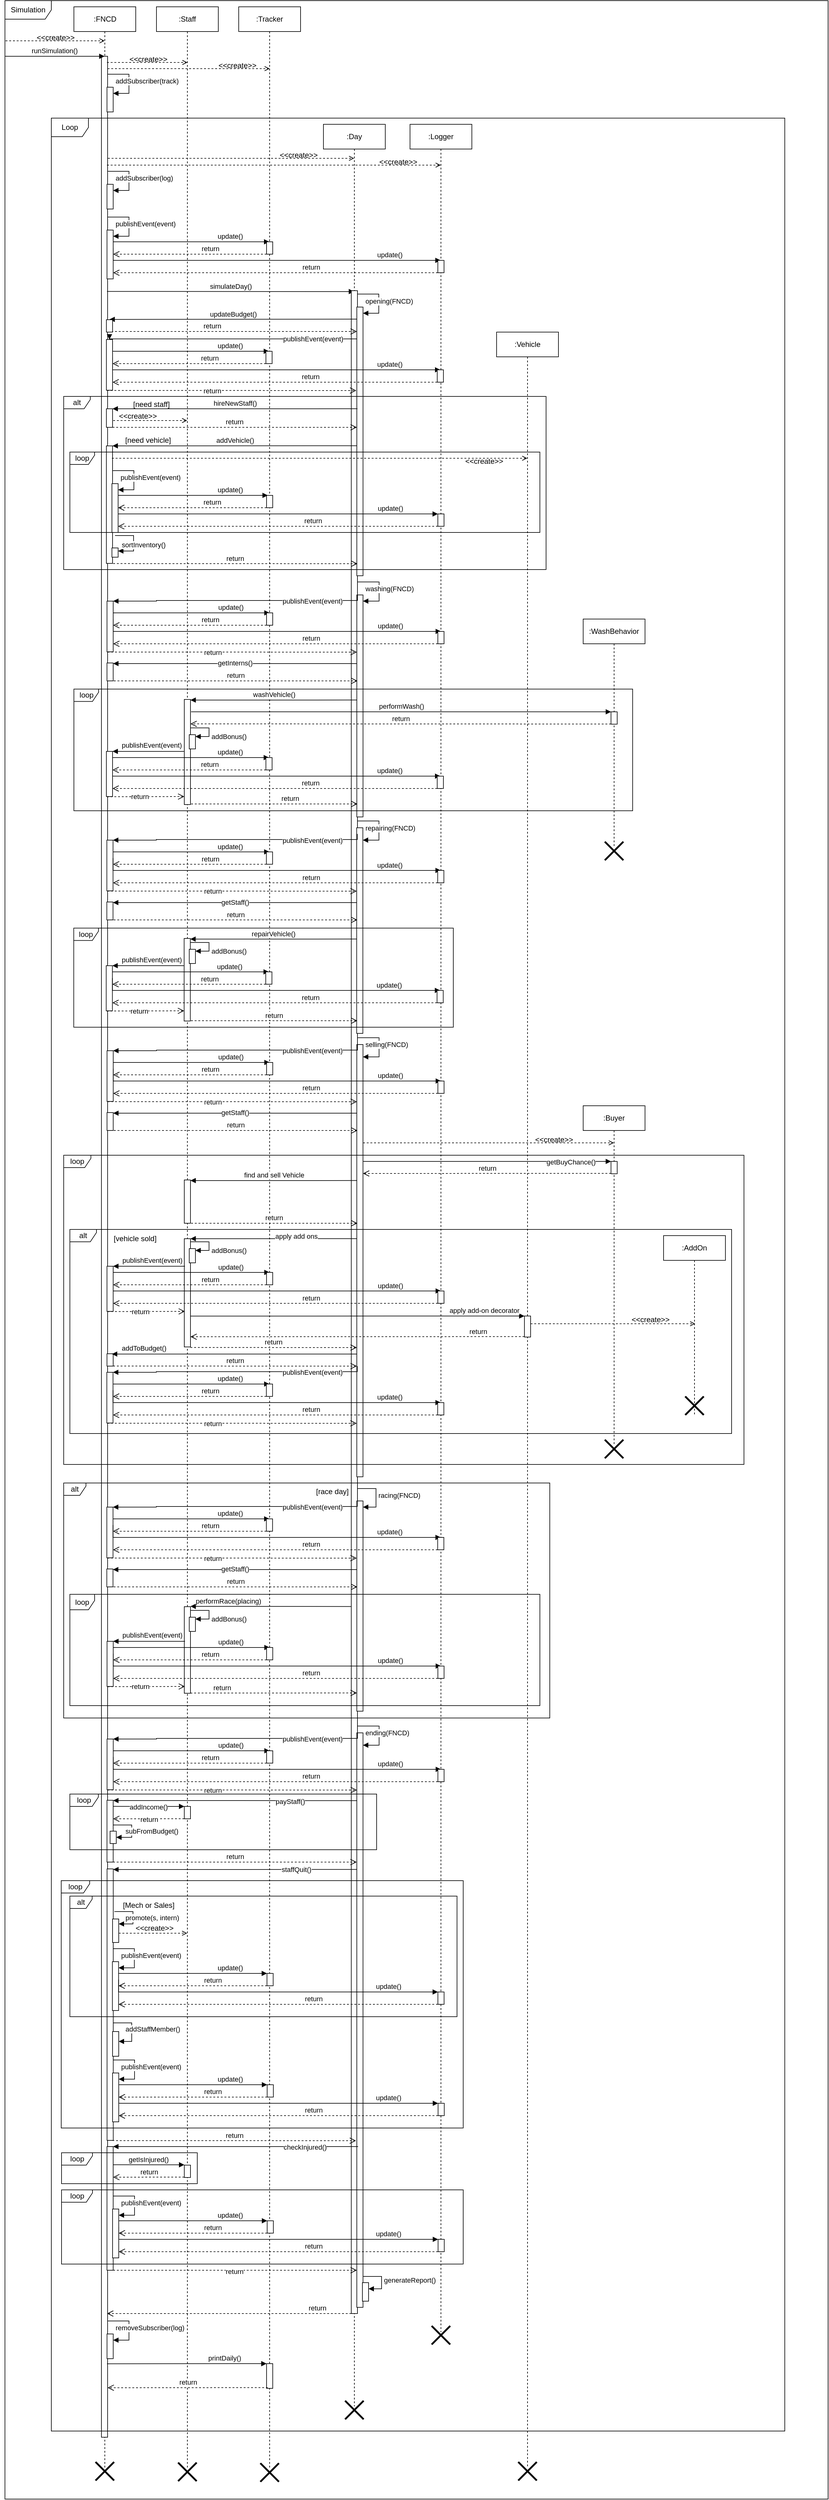 <mxfile version="21.0.2" type="device"><diagram name="Page-1" id="aO7oFhh0-qdF0c7xobKj"><mxGraphModel dx="7170" dy="3820" grid="1" gridSize="10" guides="1" tooltips="1" connect="1" arrows="1" fold="1" page="1" pageScale="1" pageWidth="850" pageHeight="1100" math="0" shadow="0"><root><mxCell id="0"/><mxCell id="1" parent="0"/><mxCell id="jM02UWk9lfgaAF_3dfFA-1" value="Simulation" style="shape=umlFrame;whiteSpace=wrap;html=1;pointerEvents=0;width=75;height=30;" parent="1" vertex="1"><mxGeometry x="216" y="110" width="1331" height="4040" as="geometry"/></mxCell><mxCell id="jM02UWk9lfgaAF_3dfFA-2" value=":FNCD" style="shape=umlLifeline;perimeter=lifelinePerimeter;whiteSpace=wrap;html=1;container=1;dropTarget=0;collapsible=0;recursiveResize=0;outlineConnect=0;portConstraint=eastwest;newEdgeStyle={&quot;edgeStyle&quot;:&quot;elbowEdgeStyle&quot;,&quot;elbow&quot;:&quot;vertical&quot;,&quot;curved&quot;:0,&quot;rounded&quot;:0};" parent="1" vertex="1"><mxGeometry x="327.5" y="120" width="100" height="3980" as="geometry"/></mxCell><mxCell id="jM02UWk9lfgaAF_3dfFA-13" value="" style="html=1;points=[];perimeter=orthogonalPerimeter;outlineConnect=0;targetShapes=umlLifeline;portConstraint=eastwest;newEdgeStyle={&quot;edgeStyle&quot;:&quot;elbowEdgeStyle&quot;,&quot;elbow&quot;:&quot;vertical&quot;,&quot;curved&quot;:0,&quot;rounded&quot;:0};" parent="jM02UWk9lfgaAF_3dfFA-2" vertex="1"><mxGeometry x="44.5" y="80" width="10" height="3850" as="geometry"/></mxCell><mxCell id="jM02UWk9lfgaAF_3dfFA-19" value="" style="html=1;points=[];perimeter=orthogonalPerimeter;outlineConnect=0;targetShapes=umlLifeline;portConstraint=eastwest;newEdgeStyle={&quot;edgeStyle&quot;:&quot;elbowEdgeStyle&quot;,&quot;elbow&quot;:&quot;vertical&quot;,&quot;curved&quot;:0,&quot;rounded&quot;:0};" parent="jM02UWk9lfgaAF_3dfFA-2" vertex="1"><mxGeometry x="53.5" y="130" width="10" height="40" as="geometry"/></mxCell><mxCell id="jM02UWk9lfgaAF_3dfFA-20" value="addSubscriber(track)" style="html=1;align=left;spacingLeft=2;endArrow=block;rounded=0;edgeStyle=orthogonalEdgeStyle;curved=0;rounded=0;" parent="jM02UWk9lfgaAF_3dfFA-2" target="jM02UWk9lfgaAF_3dfFA-19" edge="1"><mxGeometry x="-0.802" y="-11" relative="1" as="geometry"><mxPoint x="54.5" y="109" as="sourcePoint"/><Array as="points"><mxPoint x="89" y="109"/><mxPoint x="89" y="140"/></Array><mxPoint as="offset"/></mxGeometry></mxCell><mxCell id="jM02UWk9lfgaAF_3dfFA-3" value=":Day" style="shape=umlLifeline;perimeter=lifelinePerimeter;whiteSpace=wrap;html=1;container=1;dropTarget=0;collapsible=0;recursiveResize=0;outlineConnect=0;portConstraint=eastwest;newEdgeStyle={&quot;edgeStyle&quot;:&quot;elbowEdgeStyle&quot;,&quot;elbow&quot;:&quot;vertical&quot;,&quot;curved&quot;:0,&quot;rounded&quot;:0};" parent="1" vertex="1"><mxGeometry x="731" y="310" width="100" height="3690" as="geometry"/></mxCell><mxCell id="jM02UWk9lfgaAF_3dfFA-4" value=":AddOn" style="shape=umlLifeline;perimeter=lifelinePerimeter;whiteSpace=wrap;html=1;container=1;dropTarget=0;collapsible=0;recursiveResize=0;outlineConnect=0;portConstraint=eastwest;newEdgeStyle={&quot;edgeStyle&quot;:&quot;elbowEdgeStyle&quot;,&quot;elbow&quot;:&quot;vertical&quot;,&quot;curved&quot;:0,&quot;rounded&quot;:0};" parent="1" vertex="1"><mxGeometry x="1281" y="2107" width="100" height="290" as="geometry"/></mxCell><mxCell id="4KxQb0hcTUrU3opcMt4K-58" value="" style="shape=umlDestroy;whiteSpace=wrap;html=1;strokeWidth=3;targetShapes=umlLifeline;" parent="jM02UWk9lfgaAF_3dfFA-4" vertex="1"><mxGeometry x="35" y="260" width="30" height="30" as="geometry"/></mxCell><mxCell id="jM02UWk9lfgaAF_3dfFA-5" value=":Vehicle" style="shape=umlLifeline;perimeter=lifelinePerimeter;whiteSpace=wrap;html=1;container=1;dropTarget=0;collapsible=0;recursiveResize=0;outlineConnect=0;portConstraint=eastwest;newEdgeStyle={&quot;edgeStyle&quot;:&quot;elbowEdgeStyle&quot;,&quot;elbow&quot;:&quot;vertical&quot;,&quot;curved&quot;:0,&quot;rounded&quot;:0};" parent="1" vertex="1"><mxGeometry x="1011" y="646" width="100" height="3454" as="geometry"/></mxCell><mxCell id="jM02UWk9lfgaAF_3dfFA-6" value=":Staff" style="shape=umlLifeline;perimeter=lifelinePerimeter;whiteSpace=wrap;html=1;container=1;dropTarget=0;collapsible=0;recursiveResize=0;outlineConnect=0;portConstraint=eastwest;newEdgeStyle={&quot;edgeStyle&quot;:&quot;elbowEdgeStyle&quot;,&quot;elbow&quot;:&quot;vertical&quot;,&quot;curved&quot;:0,&quot;rounded&quot;:0};" parent="1" vertex="1"><mxGeometry x="461" y="120" width="100" height="3980" as="geometry"/></mxCell><mxCell id="N5mPPfogjSXG8Q9f7lN3-134" value="" style="shape=umlDestroy;whiteSpace=wrap;html=1;strokeWidth=3;targetShapes=umlLifeline;" parent="jM02UWk9lfgaAF_3dfFA-6" vertex="1"><mxGeometry x="35" y="3971" width="30" height="30" as="geometry"/></mxCell><mxCell id="jM02UWk9lfgaAF_3dfFA-7" value="" style="html=1;verticalAlign=bottom;labelBackgroundColor=none;endArrow=open;endFill=0;dashed=1;rounded=0;" parent="1" edge="1"><mxGeometry width="160" relative="1" as="geometry"><mxPoint x="217" y="175" as="sourcePoint"/><mxPoint x="377" y="175" as="targetPoint"/></mxGeometry></mxCell><mxCell id="jM02UWk9lfgaAF_3dfFA-8" value="&amp;lt;&amp;lt;create&amp;gt;&amp;gt;" style="text;strokeColor=none;align=center;fillColor=none;html=1;verticalAlign=middle;whiteSpace=wrap;rounded=0;" parent="1" vertex="1"><mxGeometry x="267.5" y="155" width="60" height="30" as="geometry"/></mxCell><mxCell id="jM02UWk9lfgaAF_3dfFA-10" value=":Tracker" style="shape=umlLifeline;perimeter=lifelinePerimeter;whiteSpace=wrap;html=1;container=1;dropTarget=0;collapsible=0;recursiveResize=0;outlineConnect=0;portConstraint=eastwest;newEdgeStyle={&quot;edgeStyle&quot;:&quot;elbowEdgeStyle&quot;,&quot;elbow&quot;:&quot;vertical&quot;,&quot;curved&quot;:0,&quot;rounded&quot;:0};" parent="1" vertex="1"><mxGeometry x="594" y="120" width="100" height="3980" as="geometry"/></mxCell><mxCell id="N5mPPfogjSXG8Q9f7lN3-135" value="" style="shape=umlDestroy;whiteSpace=wrap;html=1;strokeWidth=3;targetShapes=umlLifeline;" parent="jM02UWk9lfgaAF_3dfFA-10" vertex="1"><mxGeometry x="35" y="3972" width="30" height="30" as="geometry"/></mxCell><mxCell id="jM02UWk9lfgaAF_3dfFA-11" value=":Logger" style="shape=umlLifeline;perimeter=lifelinePerimeter;whiteSpace=wrap;html=1;container=1;dropTarget=0;collapsible=0;recursiveResize=0;outlineConnect=0;portConstraint=eastwest;newEdgeStyle={&quot;edgeStyle&quot;:&quot;elbowEdgeStyle&quot;,&quot;elbow&quot;:&quot;vertical&quot;,&quot;curved&quot;:0,&quot;rounded&quot;:0};" parent="1" vertex="1"><mxGeometry x="871" y="310" width="100" height="3570" as="geometry"/></mxCell><mxCell id="jM02UWk9lfgaAF_3dfFA-12" value=":Buyer" style="shape=umlLifeline;perimeter=lifelinePerimeter;whiteSpace=wrap;html=1;container=1;dropTarget=0;collapsible=0;recursiveResize=0;outlineConnect=0;portConstraint=eastwest;newEdgeStyle={&quot;edgeStyle&quot;:&quot;elbowEdgeStyle&quot;,&quot;elbow&quot;:&quot;vertical&quot;,&quot;curved&quot;:0,&quot;rounded&quot;:0};" parent="1" vertex="1"><mxGeometry x="1151" y="1897" width="100" height="550" as="geometry"/></mxCell><mxCell id="jM02UWk9lfgaAF_3dfFA-14" value="" style="html=1;verticalAlign=bottom;labelBackgroundColor=none;endArrow=open;endFill=0;dashed=1;rounded=0;" parent="1" edge="1"><mxGeometry width="160" relative="1" as="geometry"><mxPoint x="381" y="210" as="sourcePoint"/><mxPoint x="511" y="210" as="targetPoint"/></mxGeometry></mxCell><mxCell id="jM02UWk9lfgaAF_3dfFA-15" value="&amp;lt;&amp;lt;create&amp;gt;&amp;gt;" style="text;strokeColor=none;align=center;fillColor=none;html=1;verticalAlign=middle;whiteSpace=wrap;rounded=0;" parent="1" vertex="1"><mxGeometry x="417.5" y="190" width="60" height="30" as="geometry"/></mxCell><mxCell id="jM02UWk9lfgaAF_3dfFA-16" value="" style="html=1;verticalAlign=bottom;labelBackgroundColor=none;endArrow=open;endFill=0;dashed=1;rounded=0;" parent="1" source="jM02UWk9lfgaAF_3dfFA-13" edge="1"><mxGeometry width="160" relative="1" as="geometry"><mxPoint x="511" y="220" as="sourcePoint"/><mxPoint x="644" y="220" as="targetPoint"/></mxGeometry></mxCell><mxCell id="jM02UWk9lfgaAF_3dfFA-17" value="&amp;lt;&amp;lt;create&amp;gt;&amp;gt;" style="text;strokeColor=none;align=center;fillColor=none;html=1;verticalAlign=middle;whiteSpace=wrap;rounded=0;" parent="1" vertex="1"><mxGeometry x="561.5" y="200" width="60" height="30" as="geometry"/></mxCell><mxCell id="jM02UWk9lfgaAF_3dfFA-21" value="runSimulation()" style="html=1;verticalAlign=bottom;endArrow=block;edgeStyle=elbowEdgeStyle;elbow=vertical;curved=0;rounded=0;exitX=0;exitY=0.123;exitDx=0;exitDy=0;exitPerimeter=0;" parent="1" edge="1"><mxGeometry width="80" relative="1" as="geometry"><mxPoint x="216" y="199.99" as="sourcePoint"/><mxPoint x="377.0" y="200" as="targetPoint"/></mxGeometry></mxCell><mxCell id="jM02UWk9lfgaAF_3dfFA-22" value="Loop" style="shape=umlFrame;whiteSpace=wrap;html=1;pointerEvents=0;" parent="1" vertex="1"><mxGeometry x="291" y="300" width="1186" height="3740" as="geometry"/></mxCell><mxCell id="jM02UWk9lfgaAF_3dfFA-23" value="" style="html=1;verticalAlign=bottom;labelBackgroundColor=none;endArrow=open;endFill=0;dashed=1;rounded=0;" parent="1" target="jM02UWk9lfgaAF_3dfFA-3" edge="1"><mxGeometry width="160" relative="1" as="geometry"><mxPoint x="382.5" y="365" as="sourcePoint"/><mxPoint x="512.5" y="365" as="targetPoint"/></mxGeometry></mxCell><mxCell id="jM02UWk9lfgaAF_3dfFA-24" value="&amp;lt;&amp;lt;create&amp;gt;&amp;gt;" style="text;strokeColor=none;align=center;fillColor=none;html=1;verticalAlign=middle;whiteSpace=wrap;rounded=0;" parent="1" vertex="1"><mxGeometry x="661" y="345" width="60" height="30" as="geometry"/></mxCell><mxCell id="jM02UWk9lfgaAF_3dfFA-26" value="" style="html=1;verticalAlign=bottom;labelBackgroundColor=none;endArrow=open;endFill=0;dashed=1;rounded=0;" parent="1" edge="1"><mxGeometry width="160" relative="1" as="geometry"><mxPoint x="381" y="376" as="sourcePoint"/><mxPoint x="920.5" y="376.0" as="targetPoint"/></mxGeometry></mxCell><mxCell id="jM02UWk9lfgaAF_3dfFA-27" value="&amp;lt;&amp;lt;create&amp;gt;&amp;gt;" style="text;strokeColor=none;align=center;fillColor=none;html=1;verticalAlign=middle;whiteSpace=wrap;rounded=0;" parent="1" vertex="1"><mxGeometry x="822" y="356" width="60" height="30" as="geometry"/></mxCell><mxCell id="jM02UWk9lfgaAF_3dfFA-28" value="" style="html=1;points=[];perimeter=orthogonalPerimeter;outlineConnect=0;targetShapes=umlLifeline;portConstraint=eastwest;newEdgeStyle={&quot;edgeStyle&quot;:&quot;elbowEdgeStyle&quot;,&quot;elbow&quot;:&quot;vertical&quot;,&quot;curved&quot;:0,&quot;rounded&quot;:0};" parent="1" vertex="1"><mxGeometry x="381.03" y="407" width="10" height="40" as="geometry"/></mxCell><mxCell id="jM02UWk9lfgaAF_3dfFA-29" value="addSubscriber(log)" style="html=1;align=left;spacingLeft=2;endArrow=block;rounded=0;edgeStyle=orthogonalEdgeStyle;curved=0;rounded=0;" parent="1" target="jM02UWk9lfgaAF_3dfFA-28" edge="1"><mxGeometry x="-0.802" y="-11" relative="1" as="geometry"><mxPoint x="382.03" y="386" as="sourcePoint"/><Array as="points"><mxPoint x="416.53" y="386"/><mxPoint x="416.53" y="417"/></Array><mxPoint as="offset"/></mxGeometry></mxCell><mxCell id="jM02UWk9lfgaAF_3dfFA-30" value="" style="html=1;points=[];perimeter=orthogonalPerimeter;outlineConnect=0;targetShapes=umlLifeline;portConstraint=eastwest;newEdgeStyle={&quot;edgeStyle&quot;:&quot;elbowEdgeStyle&quot;,&quot;elbow&quot;:&quot;vertical&quot;,&quot;curved&quot;:0,&quot;rounded&quot;:0};" parent="1" vertex="1"><mxGeometry x="381.03" y="481" width="10" height="79" as="geometry"/></mxCell><mxCell id="jM02UWk9lfgaAF_3dfFA-31" value="publishEvent(event)" style="html=1;align=left;spacingLeft=2;endArrow=block;rounded=0;edgeStyle=orthogonalEdgeStyle;curved=0;rounded=0;" parent="1" target="jM02UWk9lfgaAF_3dfFA-30" edge="1"><mxGeometry x="-0.802" y="-11" relative="1" as="geometry"><mxPoint x="382.03" y="460" as="sourcePoint"/><Array as="points"><mxPoint x="416.53" y="460"/><mxPoint x="416.53" y="491"/></Array><mxPoint as="offset"/></mxGeometry></mxCell><mxCell id="jM02UWk9lfgaAF_3dfFA-32" value="simulateDay()" style="html=1;verticalAlign=bottom;endArrow=block;edgeStyle=elbowEdgeStyle;elbow=vertical;curved=0;rounded=0;exitX=0;exitY=0.123;exitDx=0;exitDy=0;exitPerimeter=0;" parent="1" edge="1"><mxGeometry width="80" relative="1" as="geometry"><mxPoint x="381.03" y="580.26" as="sourcePoint"/><mxPoint x="780.53" y="580.369" as="targetPoint"/></mxGeometry></mxCell><mxCell id="jM02UWk9lfgaAF_3dfFA-33" value="" style="html=1;points=[];perimeter=orthogonalPerimeter;outlineConnect=0;targetShapes=umlLifeline;portConstraint=eastwest;newEdgeStyle={&quot;edgeStyle&quot;:&quot;elbowEdgeStyle&quot;,&quot;elbow&quot;:&quot;vertical&quot;,&quot;curved&quot;:0,&quot;rounded&quot;:0};" parent="1" vertex="1"><mxGeometry x="776" y="579" width="10" height="3271" as="geometry"/></mxCell><mxCell id="jM02UWk9lfgaAF_3dfFA-34" value="" style="html=1;points=[];perimeter=orthogonalPerimeter;outlineConnect=0;targetShapes=umlLifeline;portConstraint=eastwest;newEdgeStyle={&quot;edgeStyle&quot;:&quot;elbowEdgeStyle&quot;,&quot;elbow&quot;:&quot;vertical&quot;,&quot;curved&quot;:0,&quot;rounded&quot;:0};" parent="1" vertex="1"><mxGeometry x="381.06" y="3883" width="10" height="40" as="geometry"/></mxCell><mxCell id="jM02UWk9lfgaAF_3dfFA-35" value="removeSubscriber(log)" style="html=1;align=left;spacingLeft=2;endArrow=block;rounded=0;edgeStyle=orthogonalEdgeStyle;curved=0;rounded=0;" parent="1" target="jM02UWk9lfgaAF_3dfFA-34" edge="1"><mxGeometry x="-0.802" y="-11" relative="1" as="geometry"><mxPoint x="382.06" y="3862" as="sourcePoint"/><Array as="points"><mxPoint x="416.56" y="3862"/><mxPoint x="416.56" y="3893"/></Array><mxPoint as="offset"/></mxGeometry></mxCell><mxCell id="jM02UWk9lfgaAF_3dfFA-36" value="" style="html=1;points=[];perimeter=orthogonalPerimeter;outlineConnect=0;targetShapes=umlLifeline;portConstraint=eastwest;newEdgeStyle={&quot;edgeStyle&quot;:&quot;elbowEdgeStyle&quot;,&quot;elbow&quot;:&quot;vertical&quot;,&quot;curved&quot;:0,&quot;rounded&quot;:0};" parent="1" vertex="1"><mxGeometry x="639.03" y="3931" width="10" height="40" as="geometry"/></mxCell><mxCell id="jM02UWk9lfgaAF_3dfFA-39" value="return" style="html=1;verticalAlign=bottom;endArrow=open;dashed=1;endSize=8;edgeStyle=elbowEdgeStyle;elbow=vertical;curved=0;rounded=0;" parent="1" edge="1"><mxGeometry relative="1" as="geometry"><mxPoint x="641.03" y="3969.71" as="sourcePoint"/><mxPoint x="382.03" y="3969.824" as="targetPoint"/></mxGeometry></mxCell><mxCell id="jM02UWk9lfgaAF_3dfFA-40" value="printDaily()" style="html=1;verticalAlign=bottom;endArrow=block;edgeStyle=elbowEdgeStyle;elbow=vertical;curved=0;rounded=0;exitX=0.9;exitY=0.732;exitDx=0;exitDy=0;exitPerimeter=0;" parent="1" edge="1"><mxGeometry x="0.473" width="80" relative="1" as="geometry"><mxPoint x="381.03" y="3931.24" as="sourcePoint"/><mxPoint x="639.03" y="3931.162" as="targetPoint"/><mxPoint as="offset"/></mxGeometry></mxCell><mxCell id="eMG8fEVAPPHaipPQFbGt-1" value="update()" style="html=1;verticalAlign=bottom;endArrow=block;edgeStyle=elbowEdgeStyle;elbow=vertical;curved=0;rounded=0;" parent="1" target="jM02UWk9lfgaAF_3dfFA-10" edge="1"><mxGeometry x="0.499" width="80" relative="1" as="geometry"><mxPoint x="391.03" y="500" as="sourcePoint"/><mxPoint x="471.03" y="500" as="targetPoint"/><mxPoint as="offset"/></mxGeometry></mxCell><mxCell id="eMG8fEVAPPHaipPQFbGt-2" value="update()" style="html=1;verticalAlign=bottom;endArrow=block;edgeStyle=elbowEdgeStyle;elbow=vertical;curved=0;rounded=0;" parent="1" target="jM02UWk9lfgaAF_3dfFA-11" edge="1"><mxGeometry x="0.7" width="80" relative="1" as="geometry"><mxPoint x="391.03" y="510" as="sourcePoint"/><mxPoint x="644" y="510" as="targetPoint"/><mxPoint as="offset"/><Array as="points"><mxPoint x="681" y="530"/></Array></mxGeometry></mxCell><mxCell id="eMG8fEVAPPHaipPQFbGt-3" value="" style="html=1;points=[];perimeter=orthogonalPerimeter;outlineConnect=0;targetShapes=umlLifeline;portConstraint=eastwest;newEdgeStyle={&quot;edgeStyle&quot;:&quot;elbowEdgeStyle&quot;,&quot;elbow&quot;:&quot;vertical&quot;,&quot;curved&quot;:0,&quot;rounded&quot;:0};" parent="1" vertex="1"><mxGeometry x="639" y="500" width="10" height="20" as="geometry"/></mxCell><mxCell id="eMG8fEVAPPHaipPQFbGt-4" value="return" style="html=1;verticalAlign=bottom;endArrow=open;dashed=1;endSize=8;edgeStyle=elbowEdgeStyle;elbow=vertical;curved=0;rounded=0;" parent="1" source="eMG8fEVAPPHaipPQFbGt-3" edge="1"><mxGeometry x="-0.265" relative="1" as="geometry"><mxPoint x="611" y="519.43" as="sourcePoint"/><mxPoint x="391" y="520" as="targetPoint"/><mxPoint as="offset"/></mxGeometry></mxCell><mxCell id="eMG8fEVAPPHaipPQFbGt-5" value="" style="html=1;points=[];perimeter=orthogonalPerimeter;outlineConnect=0;targetShapes=umlLifeline;portConstraint=eastwest;newEdgeStyle={&quot;edgeStyle&quot;:&quot;elbowEdgeStyle&quot;,&quot;elbow&quot;:&quot;vertical&quot;,&quot;curved&quot;:0,&quot;rounded&quot;:0};" parent="1" vertex="1"><mxGeometry x="916" y="530" width="10" height="20" as="geometry"/></mxCell><mxCell id="eMG8fEVAPPHaipPQFbGt-6" value="return" style="html=1;verticalAlign=bottom;endArrow=open;dashed=1;endSize=8;edgeStyle=elbowEdgeStyle;elbow=vertical;curved=0;rounded=0;" parent="1" source="eMG8fEVAPPHaipPQFbGt-5" edge="1"><mxGeometry x="-0.219" relative="1" as="geometry"><mxPoint x="883" y="549.43" as="sourcePoint"/><mxPoint x="391" y="550" as="targetPoint"/><Array as="points"><mxPoint x="741" y="550"/></Array><mxPoint as="offset"/></mxGeometry></mxCell><mxCell id="eMG8fEVAPPHaipPQFbGt-9" value="return" style="html=1;verticalAlign=bottom;endArrow=open;dashed=1;endSize=8;edgeStyle=elbowEdgeStyle;elbow=vertical;curved=0;rounded=0;" parent="1" edge="1"><mxGeometry x="-0.722" relative="1" as="geometry"><mxPoint x="776.12" y="3850" as="sourcePoint"/><mxPoint x="381.12" y="3850" as="targetPoint"/><Array as="points"><mxPoint x="601.12" y="3850"/></Array><mxPoint as="offset"/></mxGeometry></mxCell><mxCell id="eMG8fEVAPPHaipPQFbGt-10" value="" style="html=1;points=[];perimeter=orthogonalPerimeter;outlineConnect=0;targetShapes=umlLifeline;portConstraint=eastwest;newEdgeStyle={&quot;edgeStyle&quot;:&quot;elbowEdgeStyle&quot;,&quot;elbow&quot;:&quot;vertical&quot;,&quot;curved&quot;:0,&quot;rounded&quot;:0};" parent="1" vertex="1"><mxGeometry x="785" y="605.5" width="10" height="434.5" as="geometry"/></mxCell><mxCell id="eMG8fEVAPPHaipPQFbGt-11" value="opening(FNCD)" style="html=1;align=left;spacingLeft=2;endArrow=block;rounded=0;edgeStyle=orthogonalEdgeStyle;curved=0;rounded=0;" parent="1" target="eMG8fEVAPPHaipPQFbGt-10" edge="1"><mxGeometry x="-0.802" y="-11" relative="1" as="geometry"><mxPoint x="786" y="584.5" as="sourcePoint"/><Array as="points"><mxPoint x="820.5" y="584.5"/><mxPoint x="820.5" y="615.5"/></Array><mxPoint as="offset"/></mxGeometry></mxCell><mxCell id="eMG8fEVAPPHaipPQFbGt-14" value="updateBudget()" style="html=1;verticalAlign=bottom;endArrow=block;edgeStyle=elbowEdgeStyle;elbow=vertical;curved=0;rounded=0;" parent="1" target="eMG8fEVAPPHaipPQFbGt-17" edge="1"><mxGeometry width="80" relative="1" as="geometry"><mxPoint x="785.0" y="625" as="sourcePoint"/><mxPoint x="391" y="625" as="targetPoint"/></mxGeometry></mxCell><mxCell id="eMG8fEVAPPHaipPQFbGt-15" value="return" style="html=1;verticalAlign=bottom;endArrow=open;dashed=1;endSize=8;edgeStyle=elbowEdgeStyle;elbow=vertical;curved=0;rounded=0;" parent="1" edge="1"><mxGeometry x="-0.161" relative="1" as="geometry"><mxPoint x="382" y="645" as="sourcePoint"/><mxPoint x="785.0" y="645" as="targetPoint"/><mxPoint as="offset"/></mxGeometry></mxCell><mxCell id="eMG8fEVAPPHaipPQFbGt-16" value="publishEvent(event)" style="html=1;align=left;spacingLeft=2;endArrow=block;rounded=0;edgeStyle=orthogonalEdgeStyle;curved=0;rounded=0;" parent="1" target="eMG8fEVAPPHaipPQFbGt-18" edge="1"><mxGeometry x="-0.385" relative="1" as="geometry"><mxPoint x="785.0" y="657.0" as="sourcePoint"/><Array as="points"><mxPoint x="385" y="657"/></Array><mxPoint as="offset"/><mxPoint x="391" y="657" as="targetPoint"/></mxGeometry></mxCell><mxCell id="eMG8fEVAPPHaipPQFbGt-17" value="" style="html=1;points=[];perimeter=orthogonalPerimeter;outlineConnect=0;targetShapes=umlLifeline;portConstraint=eastwest;newEdgeStyle={&quot;edgeStyle&quot;:&quot;elbowEdgeStyle&quot;,&quot;elbow&quot;:&quot;vertical&quot;,&quot;curved&quot;:0,&quot;rounded&quot;:0};" parent="1" vertex="1"><mxGeometry x="380.03" y="626" width="10" height="20" as="geometry"/></mxCell><mxCell id="eMG8fEVAPPHaipPQFbGt-18" value="" style="html=1;points=[];perimeter=orthogonalPerimeter;outlineConnect=0;targetShapes=umlLifeline;portConstraint=eastwest;newEdgeStyle={&quot;edgeStyle&quot;:&quot;elbowEdgeStyle&quot;,&quot;elbow&quot;:&quot;vertical&quot;,&quot;curved&quot;:0,&quot;rounded&quot;:0};" parent="1" vertex="1"><mxGeometry x="380.03" y="658" width="10" height="82" as="geometry"/></mxCell><mxCell id="eMG8fEVAPPHaipPQFbGt-19" value="update()" style="html=1;verticalAlign=bottom;endArrow=block;edgeStyle=elbowEdgeStyle;elbow=vertical;curved=0;rounded=0;" parent="1" edge="1"><mxGeometry x="0.499" width="80" relative="1" as="geometry"><mxPoint x="390.03" y="677" as="sourcePoint"/><mxPoint x="643" y="677" as="targetPoint"/><mxPoint as="offset"/></mxGeometry></mxCell><mxCell id="eMG8fEVAPPHaipPQFbGt-20" value="update()" style="html=1;verticalAlign=bottom;endArrow=block;edgeStyle=elbowEdgeStyle;elbow=vertical;curved=0;rounded=0;" parent="1" edge="1"><mxGeometry x="0.7" width="80" relative="1" as="geometry"><mxPoint x="390.03" y="687" as="sourcePoint"/><mxPoint x="920" y="707" as="targetPoint"/><mxPoint as="offset"/><Array as="points"><mxPoint x="680" y="707"/></Array></mxGeometry></mxCell><mxCell id="eMG8fEVAPPHaipPQFbGt-21" value="" style="html=1;points=[];perimeter=orthogonalPerimeter;outlineConnect=0;targetShapes=umlLifeline;portConstraint=eastwest;newEdgeStyle={&quot;edgeStyle&quot;:&quot;elbowEdgeStyle&quot;,&quot;elbow&quot;:&quot;vertical&quot;,&quot;curved&quot;:0,&quot;rounded&quot;:0};" parent="1" vertex="1"><mxGeometry x="638" y="677" width="10" height="20" as="geometry"/></mxCell><mxCell id="eMG8fEVAPPHaipPQFbGt-22" value="return" style="html=1;verticalAlign=bottom;endArrow=open;dashed=1;endSize=8;edgeStyle=elbowEdgeStyle;elbow=vertical;curved=0;rounded=0;" parent="1" source="eMG8fEVAPPHaipPQFbGt-21" edge="1"><mxGeometry x="-0.265" relative="1" as="geometry"><mxPoint x="610" y="696.43" as="sourcePoint"/><mxPoint x="390" y="697" as="targetPoint"/><mxPoint as="offset"/></mxGeometry></mxCell><mxCell id="eMG8fEVAPPHaipPQFbGt-23" value="" style="html=1;points=[];perimeter=orthogonalPerimeter;outlineConnect=0;targetShapes=umlLifeline;portConstraint=eastwest;newEdgeStyle={&quot;edgeStyle&quot;:&quot;elbowEdgeStyle&quot;,&quot;elbow&quot;:&quot;vertical&quot;,&quot;curved&quot;:0,&quot;rounded&quot;:0};" parent="1" vertex="1"><mxGeometry x="915" y="707" width="10" height="20" as="geometry"/></mxCell><mxCell id="eMG8fEVAPPHaipPQFbGt-24" value="return" style="html=1;verticalAlign=bottom;endArrow=open;dashed=1;endSize=8;edgeStyle=elbowEdgeStyle;elbow=vertical;curved=0;rounded=0;" parent="1" source="eMG8fEVAPPHaipPQFbGt-23" edge="1"><mxGeometry x="-0.219" relative="1" as="geometry"><mxPoint x="882" y="726.43" as="sourcePoint"/><mxPoint x="390" y="727" as="targetPoint"/><Array as="points"><mxPoint x="740" y="727"/></Array><mxPoint as="offset"/></mxGeometry></mxCell><mxCell id="eMG8fEVAPPHaipPQFbGt-25" value="return" style="html=1;verticalAlign=bottom;endArrow=open;dashed=1;endSize=8;edgeStyle=elbowEdgeStyle;elbow=vertical;curved=0;rounded=0;" parent="1" edge="1"><mxGeometry x="-0.156" y="-10" relative="1" as="geometry"><mxPoint x="381.03" y="740.33" as="sourcePoint"/><mxPoint x="784.03" y="740.33" as="targetPoint"/><mxPoint y="-1" as="offset"/></mxGeometry></mxCell><mxCell id="eMG8fEVAPPHaipPQFbGt-26" value="hireNewStaff()" style="html=1;verticalAlign=bottom;endArrow=block;edgeStyle=elbowEdgeStyle;elbow=vertical;curved=0;rounded=0;" parent="1" target="eMG8fEVAPPHaipPQFbGt-32" edge="1"><mxGeometry width="80" relative="1" as="geometry"><mxPoint x="786.0" y="769.93" as="sourcePoint"/><mxPoint x="383" y="770" as="targetPoint"/></mxGeometry></mxCell><mxCell id="eMG8fEVAPPHaipPQFbGt-27" value="alt" style="shape=umlFrame;whiteSpace=wrap;html=1;pointerEvents=0;width=43;height=20;" parent="1" vertex="1"><mxGeometry x="311" y="750" width="780" height="280" as="geometry"/></mxCell><mxCell id="eMG8fEVAPPHaipPQFbGt-28" value="[need staff]" style="text;strokeColor=none;align=center;fillColor=none;html=1;verticalAlign=middle;whiteSpace=wrap;rounded=0;" parent="1" vertex="1"><mxGeometry x="417.5" y="748" width="70" height="30" as="geometry"/></mxCell><mxCell id="eMG8fEVAPPHaipPQFbGt-29" value="" style="html=1;points=[];perimeter=orthogonalPerimeter;outlineConnect=0;targetShapes=umlLifeline;portConstraint=eastwest;newEdgeStyle={&quot;edgeStyle&quot;:&quot;elbowEdgeStyle&quot;,&quot;elbow&quot;:&quot;vertical&quot;,&quot;curved&quot;:0,&quot;rounded&quot;:0};" parent="1" vertex="1"><mxGeometry x="380" y="830" width="10" height="190" as="geometry"/></mxCell><mxCell id="eMG8fEVAPPHaipPQFbGt-30" value="addVehicle()" style="html=1;verticalAlign=bottom;endArrow=block;edgeStyle=elbowEdgeStyle;elbow=vertical;curved=0;rounded=0;" parent="1" target="eMG8fEVAPPHaipPQFbGt-29" edge="1"><mxGeometry relative="1" as="geometry"><mxPoint x="785" y="829.714" as="sourcePoint"/><mxPoint x="390" y="829.714" as="targetPoint"/></mxGeometry></mxCell><mxCell id="eMG8fEVAPPHaipPQFbGt-31" value="return" style="html=1;verticalAlign=bottom;endArrow=open;dashed=1;endSize=8;edgeStyle=elbowEdgeStyle;elbow=vertical;curved=0;rounded=0;" parent="1" edge="1"><mxGeometry relative="1" as="geometry"><mxPoint x="786" y="1020.294" as="targetPoint"/><mxPoint x="391" y="1020.294" as="sourcePoint"/></mxGeometry></mxCell><mxCell id="eMG8fEVAPPHaipPQFbGt-32" value="" style="html=1;points=[];perimeter=orthogonalPerimeter;outlineConnect=0;targetShapes=umlLifeline;portConstraint=eastwest;newEdgeStyle={&quot;edgeStyle&quot;:&quot;elbowEdgeStyle&quot;,&quot;elbow&quot;:&quot;vertical&quot;,&quot;curved&quot;:0,&quot;rounded&quot;:0};" parent="1" vertex="1"><mxGeometry x="380.03" y="770" width="10" height="30" as="geometry"/></mxCell><mxCell id="eMG8fEVAPPHaipPQFbGt-33" value="[need vehicle]" style="text;html=1;align=center;verticalAlign=middle;resizable=0;points=[];autosize=1;strokeColor=none;fillColor=none;" parent="1" vertex="1"><mxGeometry x="397" y="806" width="100" height="30" as="geometry"/></mxCell><mxCell id="eMG8fEVAPPHaipPQFbGt-34" value="return" style="html=1;verticalAlign=bottom;endArrow=open;dashed=1;endSize=8;edgeStyle=elbowEdgeStyle;elbow=vertical;curved=0;rounded=0;" parent="1" edge="1"><mxGeometry relative="1" as="geometry"><mxPoint x="785" y="800.004" as="targetPoint"/><mxPoint x="390" y="800.004" as="sourcePoint"/></mxGeometry></mxCell><mxCell id="eMG8fEVAPPHaipPQFbGt-35" value="" style="html=1;points=[];perimeter=orthogonalPerimeter;outlineConnect=0;targetShapes=umlLifeline;portConstraint=eastwest;newEdgeStyle={&quot;edgeStyle&quot;:&quot;elbowEdgeStyle&quot;,&quot;elbow&quot;:&quot;vertical&quot;,&quot;curved&quot;:0,&quot;rounded&quot;:0};" parent="1" vertex="1"><mxGeometry x="389" y="891.03" width="10" height="79" as="geometry"/></mxCell><mxCell id="eMG8fEVAPPHaipPQFbGt-36" value="publishEvent(event)" style="html=1;align=left;spacingLeft=2;endArrow=block;rounded=0;edgeStyle=orthogonalEdgeStyle;curved=0;rounded=0;" parent="1" target="eMG8fEVAPPHaipPQFbGt-35" edge="1"><mxGeometry x="-0.802" y="-11" relative="1" as="geometry"><mxPoint x="390" y="870.03" as="sourcePoint"/><Array as="points"><mxPoint x="424.5" y="870.03"/><mxPoint x="424.5" y="901.03"/></Array><mxPoint as="offset"/></mxGeometry></mxCell><mxCell id="eMG8fEVAPPHaipPQFbGt-37" value="update()" style="html=1;verticalAlign=bottom;endArrow=block;edgeStyle=elbowEdgeStyle;elbow=vertical;curved=0;rounded=0;" parent="1" edge="1"><mxGeometry x="0.499" width="80" relative="1" as="geometry"><mxPoint x="399" y="910.03" as="sourcePoint"/><mxPoint x="641" y="910" as="targetPoint"/><mxPoint as="offset"/></mxGeometry></mxCell><mxCell id="eMG8fEVAPPHaipPQFbGt-38" value="update()" style="html=1;verticalAlign=bottom;endArrow=block;edgeStyle=elbowEdgeStyle;elbow=vertical;curved=0;rounded=0;startArrow=none;" parent="1" source="eMG8fEVAPPHaipPQFbGt-35" target="eMG8fEVAPPHaipPQFbGt-41" edge="1"><mxGeometry x="0.7" width="80" relative="1" as="geometry"><mxPoint x="399" y="920.03" as="sourcePoint"/><mxPoint x="928.97" y="940.03" as="targetPoint"/><mxPoint as="offset"/><Array as="points"><mxPoint x="688.97" y="940.03"/></Array></mxGeometry></mxCell><mxCell id="eMG8fEVAPPHaipPQFbGt-39" value="" style="html=1;points=[];perimeter=orthogonalPerimeter;outlineConnect=0;targetShapes=umlLifeline;portConstraint=eastwest;newEdgeStyle={&quot;edgeStyle&quot;:&quot;elbowEdgeStyle&quot;,&quot;elbow&quot;:&quot;vertical&quot;,&quot;curved&quot;:0,&quot;rounded&quot;:0};" parent="1" vertex="1"><mxGeometry x="639" y="910.03" width="10" height="20" as="geometry"/></mxCell><mxCell id="eMG8fEVAPPHaipPQFbGt-40" value="return" style="html=1;verticalAlign=bottom;endArrow=open;dashed=1;endSize=8;edgeStyle=elbowEdgeStyle;elbow=vertical;curved=0;rounded=0;" parent="1" source="eMG8fEVAPPHaipPQFbGt-39" edge="1"><mxGeometry x="-0.265" relative="1" as="geometry"><mxPoint x="618.97" y="929.46" as="sourcePoint"/><mxPoint x="398.97" y="930.03" as="targetPoint"/><mxPoint as="offset"/></mxGeometry></mxCell><mxCell id="eMG8fEVAPPHaipPQFbGt-41" value="" style="html=1;points=[];perimeter=orthogonalPerimeter;outlineConnect=0;targetShapes=umlLifeline;portConstraint=eastwest;newEdgeStyle={&quot;edgeStyle&quot;:&quot;elbowEdgeStyle&quot;,&quot;elbow&quot;:&quot;vertical&quot;,&quot;curved&quot;:0,&quot;rounded&quot;:0};" parent="1" vertex="1"><mxGeometry x="916" y="940.03" width="10" height="20" as="geometry"/></mxCell><mxCell id="eMG8fEVAPPHaipPQFbGt-42" value="return" style="html=1;verticalAlign=bottom;endArrow=open;dashed=1;endSize=8;edgeStyle=elbowEdgeStyle;elbow=vertical;curved=0;rounded=0;" parent="1" source="eMG8fEVAPPHaipPQFbGt-41" edge="1"><mxGeometry x="-0.219" relative="1" as="geometry"><mxPoint x="890.97" y="959.46" as="sourcePoint"/><mxPoint x="398.97" y="960.03" as="targetPoint"/><Array as="points"><mxPoint x="748.97" y="960.03"/></Array><mxPoint as="offset"/></mxGeometry></mxCell><mxCell id="eMG8fEVAPPHaipPQFbGt-46" value="" style="html=1;verticalAlign=bottom;labelBackgroundColor=none;endArrow=open;endFill=0;dashed=1;rounded=0;" parent="1" target="jM02UWk9lfgaAF_3dfFA-5" edge="1"><mxGeometry width="160" relative="1" as="geometry"><mxPoint x="389" y="850" as="sourcePoint"/><mxPoint x="549" y="850" as="targetPoint"/></mxGeometry></mxCell><mxCell id="eMG8fEVAPPHaipPQFbGt-47" value="&amp;lt;&amp;lt;create&amp;gt;&amp;gt;" style="text;strokeColor=none;align=center;fillColor=none;html=1;verticalAlign=middle;whiteSpace=wrap;rounded=0;" parent="1" vertex="1"><mxGeometry x="961" y="840" width="60" height="30" as="geometry"/></mxCell><mxCell id="eMG8fEVAPPHaipPQFbGt-48" value="" style="html=1;points=[];perimeter=orthogonalPerimeter;outlineConnect=0;targetShapes=umlLifeline;portConstraint=eastwest;newEdgeStyle={&quot;edgeStyle&quot;:&quot;elbowEdgeStyle&quot;,&quot;elbow&quot;:&quot;vertical&quot;,&quot;curved&quot;:0,&quot;rounded&quot;:0};" parent="1" vertex="1"><mxGeometry x="389" y="995" width="10" height="15" as="geometry"/></mxCell><mxCell id="eMG8fEVAPPHaipPQFbGt-49" value="sortInventory()" style="html=1;align=left;spacingLeft=2;endArrow=block;rounded=0;edgeStyle=orthogonalEdgeStyle;curved=0;rounded=0;" parent="1" target="eMG8fEVAPPHaipPQFbGt-48" edge="1"><mxGeometry x="0.95" y="-10" relative="1" as="geometry"><mxPoint x="394" y="975" as="sourcePoint"/><Array as="points"><mxPoint x="424" y="975"/><mxPoint x="424" y="1000"/></Array><mxPoint as="offset"/></mxGeometry></mxCell><mxCell id="eMG8fEVAPPHaipPQFbGt-50" value="" style="html=1;verticalAlign=bottom;endArrow=none;edgeStyle=elbowEdgeStyle;elbow=vertical;curved=0;rounded=0;" parent="1" target="eMG8fEVAPPHaipPQFbGt-51" edge="1"><mxGeometry x="0.7" width="80" relative="1" as="geometry"><mxPoint x="399" y="920.03" as="sourcePoint"/><mxPoint x="916" y="940" as="targetPoint"/><mxPoint as="offset"/><Array as="points"/></mxGeometry></mxCell><mxCell id="eMG8fEVAPPHaipPQFbGt-51" value="loop" style="shape=umlFrame;whiteSpace=wrap;html=1;pointerEvents=0;width=40;height=20;" parent="1" vertex="1"><mxGeometry x="321" y="840" width="760" height="130" as="geometry"/></mxCell><mxCell id="eMG8fEVAPPHaipPQFbGt-52" value="" style="html=1;verticalAlign=bottom;labelBackgroundColor=none;endArrow=open;endFill=0;dashed=1;rounded=0;" parent="1" edge="1"><mxGeometry width="160" relative="1" as="geometry"><mxPoint x="391" y="789" as="sourcePoint"/><mxPoint x="510.5" y="789" as="targetPoint"/></mxGeometry></mxCell><mxCell id="eMG8fEVAPPHaipPQFbGt-53" value="&amp;lt;&amp;lt;create&amp;gt;&amp;gt;" style="text;strokeColor=none;align=center;fillColor=none;html=1;verticalAlign=middle;whiteSpace=wrap;rounded=0;" parent="1" vertex="1"><mxGeometry x="401" y="767" width="60" height="30" as="geometry"/></mxCell><mxCell id="eMG8fEVAPPHaipPQFbGt-57" value="" style="html=1;points=[];perimeter=orthogonalPerimeter;outlineConnect=0;targetShapes=umlLifeline;portConstraint=eastwest;newEdgeStyle={&quot;edgeStyle&quot;:&quot;elbowEdgeStyle&quot;,&quot;elbow&quot;:&quot;vertical&quot;,&quot;curved&quot;:0,&quot;rounded&quot;:0};" parent="1" vertex="1"><mxGeometry x="785" y="1071" width="10" height="359" as="geometry"/></mxCell><mxCell id="eMG8fEVAPPHaipPQFbGt-58" value="washing(FNCD)" style="html=1;align=left;spacingLeft=2;endArrow=block;rounded=0;edgeStyle=orthogonalEdgeStyle;curved=0;rounded=0;" parent="1" target="eMG8fEVAPPHaipPQFbGt-57" edge="1"><mxGeometry x="-0.802" y="-11" relative="1" as="geometry"><mxPoint x="786" y="1050" as="sourcePoint"/><Array as="points"><mxPoint x="821" y="1050"/><mxPoint x="821" y="1081"/></Array><mxPoint as="offset"/></mxGeometry></mxCell><mxCell id="eMG8fEVAPPHaipPQFbGt-59" value="publishEvent(event)" style="html=1;align=left;spacingLeft=2;endArrow=block;rounded=0;edgeStyle=orthogonalEdgeStyle;curved=0;rounded=0;" parent="1" edge="1"><mxGeometry x="-0.338" y="1" relative="1" as="geometry"><mxPoint x="786.0" y="1071.0" as="sourcePoint"/><Array as="points"><mxPoint x="786" y="1080"/><mxPoint x="461" y="1080"/><mxPoint x="461" y="1081"/></Array><mxPoint as="offset"/><mxPoint x="391.03" y="1081.0" as="targetPoint"/></mxGeometry></mxCell><mxCell id="eMG8fEVAPPHaipPQFbGt-60" value="" style="html=1;points=[];perimeter=orthogonalPerimeter;outlineConnect=0;targetShapes=umlLifeline;portConstraint=eastwest;newEdgeStyle={&quot;edgeStyle&quot;:&quot;elbowEdgeStyle&quot;,&quot;elbow&quot;:&quot;vertical&quot;,&quot;curved&quot;:0,&quot;rounded&quot;:0};" parent="1" vertex="1"><mxGeometry x="381.03" y="1081" width="10" height="82" as="geometry"/></mxCell><mxCell id="eMG8fEVAPPHaipPQFbGt-61" value="update()" style="html=1;verticalAlign=bottom;endArrow=block;edgeStyle=elbowEdgeStyle;elbow=vertical;curved=0;rounded=0;" parent="1" edge="1"><mxGeometry x="0.499" width="80" relative="1" as="geometry"><mxPoint x="391.03" y="1100" as="sourcePoint"/><mxPoint x="644" y="1100" as="targetPoint"/><mxPoint as="offset"/></mxGeometry></mxCell><mxCell id="eMG8fEVAPPHaipPQFbGt-62" value="update()" style="html=1;verticalAlign=bottom;endArrow=block;edgeStyle=elbowEdgeStyle;elbow=vertical;curved=0;rounded=0;" parent="1" edge="1"><mxGeometry x="0.7" width="80" relative="1" as="geometry"><mxPoint x="391.03" y="1110" as="sourcePoint"/><mxPoint x="921" y="1130" as="targetPoint"/><mxPoint as="offset"/><Array as="points"><mxPoint x="681" y="1130"/></Array></mxGeometry></mxCell><mxCell id="eMG8fEVAPPHaipPQFbGt-63" value="" style="html=1;points=[];perimeter=orthogonalPerimeter;outlineConnect=0;targetShapes=umlLifeline;portConstraint=eastwest;newEdgeStyle={&quot;edgeStyle&quot;:&quot;elbowEdgeStyle&quot;,&quot;elbow&quot;:&quot;vertical&quot;,&quot;curved&quot;:0,&quot;rounded&quot;:0};" parent="1" vertex="1"><mxGeometry x="639" y="1100" width="10" height="20" as="geometry"/></mxCell><mxCell id="eMG8fEVAPPHaipPQFbGt-64" value="return" style="html=1;verticalAlign=bottom;endArrow=open;dashed=1;endSize=8;edgeStyle=elbowEdgeStyle;elbow=vertical;curved=0;rounded=0;" parent="1" source="eMG8fEVAPPHaipPQFbGt-63" edge="1"><mxGeometry x="-0.265" relative="1" as="geometry"><mxPoint x="611" y="1119.43" as="sourcePoint"/><mxPoint x="391" y="1120" as="targetPoint"/><mxPoint as="offset"/></mxGeometry></mxCell><mxCell id="eMG8fEVAPPHaipPQFbGt-65" value="" style="html=1;points=[];perimeter=orthogonalPerimeter;outlineConnect=0;targetShapes=umlLifeline;portConstraint=eastwest;newEdgeStyle={&quot;edgeStyle&quot;:&quot;elbowEdgeStyle&quot;,&quot;elbow&quot;:&quot;vertical&quot;,&quot;curved&quot;:0,&quot;rounded&quot;:0};" parent="1" vertex="1"><mxGeometry x="916" y="1130" width="10" height="20" as="geometry"/></mxCell><mxCell id="eMG8fEVAPPHaipPQFbGt-66" value="return" style="html=1;verticalAlign=bottom;endArrow=open;dashed=1;endSize=8;edgeStyle=elbowEdgeStyle;elbow=vertical;curved=0;rounded=0;" parent="1" source="eMG8fEVAPPHaipPQFbGt-65" edge="1"><mxGeometry x="-0.219" relative="1" as="geometry"><mxPoint x="883" y="1149.43" as="sourcePoint"/><mxPoint x="391" y="1150" as="targetPoint"/><Array as="points"><mxPoint x="741" y="1150"/></Array><mxPoint as="offset"/></mxGeometry></mxCell><mxCell id="eMG8fEVAPPHaipPQFbGt-67" value="return" style="html=1;verticalAlign=bottom;endArrow=open;dashed=1;endSize=8;edgeStyle=elbowEdgeStyle;elbow=vertical;curved=0;rounded=0;" parent="1" edge="1"><mxGeometry x="-0.156" y="-10" relative="1" as="geometry"><mxPoint x="382.03" y="1163.33" as="sourcePoint"/><mxPoint x="785.03" y="1163.33" as="targetPoint"/><mxPoint y="-1" as="offset"/></mxGeometry></mxCell><mxCell id="eMG8fEVAPPHaipPQFbGt-69" value="" style="html=1;points=[];perimeter=orthogonalPerimeter;outlineConnect=0;targetShapes=umlLifeline;portConstraint=eastwest;newEdgeStyle={&quot;edgeStyle&quot;:&quot;elbowEdgeStyle&quot;,&quot;elbow&quot;:&quot;vertical&quot;,&quot;curved&quot;:0,&quot;rounded&quot;:0};" parent="1" vertex="1"><mxGeometry x="381" y="1181" width="10" height="29" as="geometry"/></mxCell><mxCell id="eMG8fEVAPPHaipPQFbGt-70" value="getInterns()" style="html=1;verticalAlign=bottom;endArrow=block;edgeStyle=elbowEdgeStyle;elbow=vertical;curved=0;rounded=0;" parent="1" edge="1"><mxGeometry y="8" relative="1" as="geometry"><mxPoint x="785" y="1182" as="sourcePoint"/><mxPoint x="391" y="1182" as="targetPoint"/><mxPoint as="offset"/></mxGeometry></mxCell><mxCell id="eMG8fEVAPPHaipPQFbGt-71" value="return" style="html=1;verticalAlign=bottom;endArrow=open;dashed=1;endSize=8;edgeStyle=elbowEdgeStyle;elbow=vertical;curved=0;rounded=0;" parent="1" edge="1"><mxGeometry relative="1" as="geometry"><mxPoint x="786" y="1210" as="targetPoint"/><mxPoint x="392" y="1210" as="sourcePoint"/></mxGeometry></mxCell><mxCell id="eMG8fEVAPPHaipPQFbGt-72" value="loop" style="shape=umlFrame;whiteSpace=wrap;html=1;pointerEvents=0;width=40;height=20;" parent="1" vertex="1"><mxGeometry x="327.5" y="1223.25" width="903.5" height="196.75" as="geometry"/></mxCell><mxCell id="eMG8fEVAPPHaipPQFbGt-73" value="" style="html=1;points=[];perimeter=orthogonalPerimeter;outlineConnect=0;targetShapes=umlLifeline;portConstraint=eastwest;newEdgeStyle={&quot;edgeStyle&quot;:&quot;elbowEdgeStyle&quot;,&quot;elbow&quot;:&quot;vertical&quot;,&quot;curved&quot;:0,&quot;rounded&quot;:0};" parent="1" vertex="1"><mxGeometry x="506" y="1240" width="10" height="170" as="geometry"/></mxCell><mxCell id="eMG8fEVAPPHaipPQFbGt-74" value="washVehicle()" style="html=1;verticalAlign=bottom;endArrow=block;edgeStyle=elbowEdgeStyle;elbow=vertical;curved=0;rounded=0;" parent="1" edge="1"><mxGeometry relative="1" as="geometry"><mxPoint x="785.0" y="1240.926" as="sourcePoint"/><mxPoint x="516" y="1240.926" as="targetPoint"/></mxGeometry></mxCell><mxCell id="eMG8fEVAPPHaipPQFbGt-75" value="return" style="html=1;verticalAlign=bottom;endArrow=open;dashed=1;endSize=8;edgeStyle=elbowEdgeStyle;elbow=vertical;curved=0;rounded=0;" parent="1" edge="1"><mxGeometry x="0.189" relative="1" as="geometry"><mxPoint x="786.0" y="1408.996" as="targetPoint"/><mxPoint x="517" y="1408.996" as="sourcePoint"/><mxPoint as="offset"/></mxGeometry></mxCell><mxCell id="eMG8fEVAPPHaipPQFbGt-76" value=":WashBehavior" style="shape=umlLifeline;perimeter=lifelinePerimeter;whiteSpace=wrap;html=1;container=1;dropTarget=0;collapsible=0;recursiveResize=0;outlineConnect=0;portConstraint=eastwest;newEdgeStyle={&quot;edgeStyle&quot;:&quot;elbowEdgeStyle&quot;,&quot;elbow&quot;:&quot;vertical&quot;,&quot;curved&quot;:0,&quot;rounded&quot;:0};" parent="1" vertex="1"><mxGeometry x="1151" y="1110" width="100" height="370" as="geometry"/></mxCell><mxCell id="eMG8fEVAPPHaipPQFbGt-77" value="" style="html=1;points=[];perimeter=orthogonalPerimeter;outlineConnect=0;targetShapes=umlLifeline;portConstraint=eastwest;newEdgeStyle={&quot;edgeStyle&quot;:&quot;elbowEdgeStyle&quot;,&quot;elbow&quot;:&quot;vertical&quot;,&quot;curved&quot;:0,&quot;rounded&quot;:0};" parent="eMG8fEVAPPHaipPQFbGt-76" vertex="1"><mxGeometry x="45" y="150" width="10" height="20" as="geometry"/></mxCell><mxCell id="eMG8fEVAPPHaipPQFbGt-91" value="" style="shape=umlDestroy;whiteSpace=wrap;html=1;strokeWidth=3;targetShapes=umlLifeline;" parent="eMG8fEVAPPHaipPQFbGt-76" vertex="1"><mxGeometry x="35" y="360" width="30" height="30" as="geometry"/></mxCell><mxCell id="eMG8fEVAPPHaipPQFbGt-78" value="performWash()" style="html=1;verticalAlign=bottom;endArrow=block;edgeStyle=elbowEdgeStyle;elbow=vertical;curved=0;rounded=0;" parent="1" target="eMG8fEVAPPHaipPQFbGt-77" edge="1"><mxGeometry relative="1" as="geometry"><mxPoint x="517" y="1260" as="sourcePoint"/><Array as="points"><mxPoint x="517" y="1260"/></Array></mxGeometry></mxCell><mxCell id="eMG8fEVAPPHaipPQFbGt-79" value="return" style="html=1;verticalAlign=bottom;endArrow=open;dashed=1;endSize=8;edgeStyle=elbowEdgeStyle;elbow=vertical;curved=0;rounded=0;" parent="1" edge="1"><mxGeometry relative="1" as="geometry"><mxPoint x="516" y="1279.741" as="targetPoint"/><mxPoint x="1196" y="1279.741" as="sourcePoint"/></mxGeometry></mxCell><mxCell id="eMG8fEVAPPHaipPQFbGt-81" value="publishEvent(event)" style="html=1;align=left;spacingLeft=2;endArrow=block;rounded=0;edgeStyle=orthogonalEdgeStyle;curved=0;rounded=0;" parent="1" target="eMG8fEVAPPHaipPQFbGt-82" edge="1"><mxGeometry x="0.81" y="-10" relative="1" as="geometry"><mxPoint x="506" y="1324.023" as="sourcePoint"/><Array as="points"><mxPoint x="471" y="1324"/><mxPoint x="471" y="1324"/></Array><mxPoint as="offset"/><mxPoint x="390.97" y="1314" as="targetPoint"/></mxGeometry></mxCell><mxCell id="eMG8fEVAPPHaipPQFbGt-82" value="" style="html=1;points=[];perimeter=orthogonalPerimeter;outlineConnect=0;targetShapes=umlLifeline;portConstraint=eastwest;newEdgeStyle={&quot;edgeStyle&quot;:&quot;elbowEdgeStyle&quot;,&quot;elbow&quot;:&quot;vertical&quot;,&quot;curved&quot;:0,&quot;rounded&quot;:0};" parent="1" vertex="1"><mxGeometry x="380" y="1324" width="10" height="73" as="geometry"/></mxCell><mxCell id="eMG8fEVAPPHaipPQFbGt-83" value="update()" style="html=1;verticalAlign=bottom;endArrow=block;edgeStyle=elbowEdgeStyle;elbow=vertical;curved=0;rounded=0;" parent="1" edge="1"><mxGeometry x="0.499" width="80" relative="1" as="geometry"><mxPoint x="390" y="1334" as="sourcePoint"/><mxPoint x="642.97" y="1334" as="targetPoint"/><mxPoint as="offset"/></mxGeometry></mxCell><mxCell id="eMG8fEVAPPHaipPQFbGt-84" value="update()" style="html=1;verticalAlign=bottom;endArrow=block;edgeStyle=elbowEdgeStyle;elbow=vertical;curved=0;rounded=0;" parent="1" edge="1"><mxGeometry x="0.7" width="80" relative="1" as="geometry"><mxPoint x="390" y="1344" as="sourcePoint"/><mxPoint x="919.97" y="1364" as="targetPoint"/><mxPoint as="offset"/><Array as="points"><mxPoint x="679.97" y="1364"/></Array></mxGeometry></mxCell><mxCell id="eMG8fEVAPPHaipPQFbGt-85" value="" style="html=1;points=[];perimeter=orthogonalPerimeter;outlineConnect=0;targetShapes=umlLifeline;portConstraint=eastwest;newEdgeStyle={&quot;edgeStyle&quot;:&quot;elbowEdgeStyle&quot;,&quot;elbow&quot;:&quot;vertical&quot;,&quot;curved&quot;:0,&quot;rounded&quot;:0};" parent="1" vertex="1"><mxGeometry x="637.97" y="1334" width="10" height="20" as="geometry"/></mxCell><mxCell id="eMG8fEVAPPHaipPQFbGt-86" value="return" style="html=1;verticalAlign=bottom;endArrow=open;dashed=1;endSize=8;edgeStyle=elbowEdgeStyle;elbow=vertical;curved=0;rounded=0;" parent="1" source="eMG8fEVAPPHaipPQFbGt-85" edge="1"><mxGeometry x="-0.265" relative="1" as="geometry"><mxPoint x="609.97" y="1353.43" as="sourcePoint"/><mxPoint x="389.97" y="1354" as="targetPoint"/><mxPoint as="offset"/></mxGeometry></mxCell><mxCell id="eMG8fEVAPPHaipPQFbGt-87" value="" style="html=1;points=[];perimeter=orthogonalPerimeter;outlineConnect=0;targetShapes=umlLifeline;portConstraint=eastwest;newEdgeStyle={&quot;edgeStyle&quot;:&quot;elbowEdgeStyle&quot;,&quot;elbow&quot;:&quot;vertical&quot;,&quot;curved&quot;:0,&quot;rounded&quot;:0};" parent="1" vertex="1"><mxGeometry x="914.97" y="1364" width="10" height="20" as="geometry"/></mxCell><mxCell id="eMG8fEVAPPHaipPQFbGt-88" value="return" style="html=1;verticalAlign=bottom;endArrow=open;dashed=1;endSize=8;edgeStyle=elbowEdgeStyle;elbow=vertical;curved=0;rounded=0;" parent="1" source="eMG8fEVAPPHaipPQFbGt-87" edge="1"><mxGeometry x="-0.219" relative="1" as="geometry"><mxPoint x="881.97" y="1383.43" as="sourcePoint"/><mxPoint x="389.97" y="1384" as="targetPoint"/><Array as="points"><mxPoint x="739.97" y="1384"/></Array><mxPoint as="offset"/></mxGeometry></mxCell><mxCell id="eMG8fEVAPPHaipPQFbGt-89" value="return" style="html=1;verticalAlign=bottom;endArrow=open;dashed=1;endSize=8;edgeStyle=elbowEdgeStyle;elbow=vertical;curved=0;rounded=0;" parent="1" edge="1"><mxGeometry x="-0.156" y="-10" relative="1" as="geometry"><mxPoint x="381" y="1397.33" as="sourcePoint"/><mxPoint x="506" y="1397.14" as="targetPoint"/><mxPoint y="-1" as="offset"/></mxGeometry></mxCell><mxCell id="eMG8fEVAPPHaipPQFbGt-92" value="" style="html=1;points=[];perimeter=orthogonalPerimeter;outlineConnect=0;targetShapes=umlLifeline;portConstraint=eastwest;newEdgeStyle={&quot;edgeStyle&quot;:&quot;elbowEdgeStyle&quot;,&quot;elbow&quot;:&quot;vertical&quot;,&quot;curved&quot;:0,&quot;rounded&quot;:0};" parent="1" vertex="1"><mxGeometry x="784.75" y="1447.5" width="10" height="332.5" as="geometry"/></mxCell><mxCell id="eMG8fEVAPPHaipPQFbGt-93" value="repairing(FNCD)" style="html=1;align=left;spacingLeft=2;endArrow=block;rounded=0;edgeStyle=orthogonalEdgeStyle;curved=0;rounded=0;" parent="1" edge="1"><mxGeometry x="-0.802" y="-11" relative="1" as="geometry"><mxPoint x="785.75" y="1436.5" as="sourcePoint"/><Array as="points"><mxPoint x="820.75" y="1436.5"/><mxPoint x="820.75" y="1467.5"/></Array><mxPoint as="offset"/><mxPoint x="794.75" y="1467.471" as="targetPoint"/></mxGeometry></mxCell><mxCell id="eMG8fEVAPPHaipPQFbGt-94" value="publishEvent(event)" style="html=1;align=left;spacingLeft=2;endArrow=block;rounded=0;edgeStyle=orthogonalEdgeStyle;curved=0;rounded=0;" parent="1" edge="1"><mxGeometry x="-0.338" y="1" relative="1" as="geometry"><mxPoint x="785.75" y="1457.5" as="sourcePoint"/><Array as="points"><mxPoint x="785.75" y="1466.5"/><mxPoint x="460.75" y="1466.5"/><mxPoint x="460.75" y="1467.5"/></Array><mxPoint as="offset"/><mxPoint x="390.78" y="1467.5" as="targetPoint"/></mxGeometry></mxCell><mxCell id="eMG8fEVAPPHaipPQFbGt-95" value="" style="html=1;points=[];perimeter=orthogonalPerimeter;outlineConnect=0;targetShapes=umlLifeline;portConstraint=eastwest;newEdgeStyle={&quot;edgeStyle&quot;:&quot;elbowEdgeStyle&quot;,&quot;elbow&quot;:&quot;vertical&quot;,&quot;curved&quot;:0,&quot;rounded&quot;:0};" parent="1" vertex="1"><mxGeometry x="380.78" y="1467.5" width="10" height="82" as="geometry"/></mxCell><mxCell id="eMG8fEVAPPHaipPQFbGt-96" value="update()" style="html=1;verticalAlign=bottom;endArrow=block;edgeStyle=elbowEdgeStyle;elbow=vertical;curved=0;rounded=0;" parent="1" edge="1"><mxGeometry x="0.499" width="80" relative="1" as="geometry"><mxPoint x="390.78" y="1486.5" as="sourcePoint"/><mxPoint x="643.75" y="1486.5" as="targetPoint"/><mxPoint as="offset"/></mxGeometry></mxCell><mxCell id="eMG8fEVAPPHaipPQFbGt-97" value="update()" style="html=1;verticalAlign=bottom;endArrow=block;edgeStyle=elbowEdgeStyle;elbow=vertical;curved=0;rounded=0;" parent="1" edge="1"><mxGeometry x="0.7" width="80" relative="1" as="geometry"><mxPoint x="390.78" y="1496.5" as="sourcePoint"/><mxPoint x="920.75" y="1516.5" as="targetPoint"/><mxPoint as="offset"/><Array as="points"><mxPoint x="680.75" y="1516.5"/></Array></mxGeometry></mxCell><mxCell id="eMG8fEVAPPHaipPQFbGt-98" value="" style="html=1;points=[];perimeter=orthogonalPerimeter;outlineConnect=0;targetShapes=umlLifeline;portConstraint=eastwest;newEdgeStyle={&quot;edgeStyle&quot;:&quot;elbowEdgeStyle&quot;,&quot;elbow&quot;:&quot;vertical&quot;,&quot;curved&quot;:0,&quot;rounded&quot;:0};" parent="1" vertex="1"><mxGeometry x="638.75" y="1486.5" width="10" height="20" as="geometry"/></mxCell><mxCell id="eMG8fEVAPPHaipPQFbGt-99" value="return" style="html=1;verticalAlign=bottom;endArrow=open;dashed=1;endSize=8;edgeStyle=elbowEdgeStyle;elbow=vertical;curved=0;rounded=0;" parent="1" source="eMG8fEVAPPHaipPQFbGt-98" edge="1"><mxGeometry x="-0.265" relative="1" as="geometry"><mxPoint x="610.75" y="1505.93" as="sourcePoint"/><mxPoint x="390.75" y="1506.5" as="targetPoint"/><mxPoint as="offset"/></mxGeometry></mxCell><mxCell id="eMG8fEVAPPHaipPQFbGt-100" value="" style="html=1;points=[];perimeter=orthogonalPerimeter;outlineConnect=0;targetShapes=umlLifeline;portConstraint=eastwest;newEdgeStyle={&quot;edgeStyle&quot;:&quot;elbowEdgeStyle&quot;,&quot;elbow&quot;:&quot;vertical&quot;,&quot;curved&quot;:0,&quot;rounded&quot;:0};" parent="1" vertex="1"><mxGeometry x="915.75" y="1516.5" width="10" height="20" as="geometry"/></mxCell><mxCell id="eMG8fEVAPPHaipPQFbGt-101" value="return" style="html=1;verticalAlign=bottom;endArrow=open;dashed=1;endSize=8;edgeStyle=elbowEdgeStyle;elbow=vertical;curved=0;rounded=0;" parent="1" source="eMG8fEVAPPHaipPQFbGt-100" edge="1"><mxGeometry x="-0.219" relative="1" as="geometry"><mxPoint x="882.75" y="1535.93" as="sourcePoint"/><mxPoint x="390.75" y="1536.5" as="targetPoint"/><Array as="points"><mxPoint x="740.75" y="1536.5"/></Array><mxPoint as="offset"/></mxGeometry></mxCell><mxCell id="eMG8fEVAPPHaipPQFbGt-102" value="return" style="html=1;verticalAlign=bottom;endArrow=open;dashed=1;endSize=8;edgeStyle=elbowEdgeStyle;elbow=vertical;curved=0;rounded=0;" parent="1" edge="1"><mxGeometry x="-0.156" y="-10" relative="1" as="geometry"><mxPoint x="381.78" y="1549.83" as="sourcePoint"/><mxPoint x="784.78" y="1549.83" as="targetPoint"/><mxPoint y="-1" as="offset"/></mxGeometry></mxCell><mxCell id="eMG8fEVAPPHaipPQFbGt-103" value="" style="html=1;points=[];perimeter=orthogonalPerimeter;outlineConnect=0;targetShapes=umlLifeline;portConstraint=eastwest;newEdgeStyle={&quot;edgeStyle&quot;:&quot;elbowEdgeStyle&quot;,&quot;elbow&quot;:&quot;vertical&quot;,&quot;curved&quot;:0,&quot;rounded&quot;:0};" parent="1" vertex="1"><mxGeometry x="380.75" y="1567.5" width="10" height="29" as="geometry"/></mxCell><mxCell id="eMG8fEVAPPHaipPQFbGt-104" value="getStaff()" style="html=1;verticalAlign=bottom;endArrow=block;edgeStyle=elbowEdgeStyle;elbow=vertical;curved=0;rounded=0;" parent="1" edge="1"><mxGeometry y="8" relative="1" as="geometry"><mxPoint x="784.75" y="1568.5" as="sourcePoint"/><mxPoint x="390.75" y="1568.5" as="targetPoint"/><mxPoint as="offset"/></mxGeometry></mxCell><mxCell id="eMG8fEVAPPHaipPQFbGt-105" value="return" style="html=1;verticalAlign=bottom;endArrow=open;dashed=1;endSize=8;edgeStyle=elbowEdgeStyle;elbow=vertical;curved=0;rounded=0;" parent="1" edge="1"><mxGeometry relative="1" as="geometry"><mxPoint x="785.75" y="1596.5" as="targetPoint"/><mxPoint x="391.75" y="1596.5" as="sourcePoint"/></mxGeometry></mxCell><mxCell id="eMG8fEVAPPHaipPQFbGt-106" value="loop" style="shape=umlFrame;whiteSpace=wrap;html=1;pointerEvents=0;width=40;height=20;" parent="1" vertex="1"><mxGeometry x="327.25" y="1609.75" width="613.75" height="160.25" as="geometry"/></mxCell><mxCell id="eMG8fEVAPPHaipPQFbGt-107" value="" style="html=1;points=[];perimeter=orthogonalPerimeter;outlineConnect=0;targetShapes=umlLifeline;portConstraint=eastwest;newEdgeStyle={&quot;edgeStyle&quot;:&quot;elbowEdgeStyle&quot;,&quot;elbow&quot;:&quot;vertical&quot;,&quot;curved&quot;:0,&quot;rounded&quot;:0};" parent="1" vertex="1"><mxGeometry x="505.75" y="1626.5" width="10" height="133.5" as="geometry"/></mxCell><mxCell id="eMG8fEVAPPHaipPQFbGt-108" value="repairVehicle()" style="html=1;verticalAlign=bottom;endArrow=block;edgeStyle=elbowEdgeStyle;elbow=vertical;curved=0;rounded=0;" parent="1" edge="1"><mxGeometry relative="1" as="geometry"><mxPoint x="784.75" y="1627.426" as="sourcePoint"/><mxPoint x="515.75" y="1627.426" as="targetPoint"/></mxGeometry></mxCell><mxCell id="eMG8fEVAPPHaipPQFbGt-109" value="return" style="html=1;verticalAlign=bottom;endArrow=open;dashed=1;endSize=8;edgeStyle=elbowEdgeStyle;elbow=vertical;curved=0;rounded=0;" parent="1" edge="1"><mxGeometry relative="1" as="geometry"><mxPoint x="785.75" y="1759.496" as="targetPoint"/><mxPoint x="516.75" y="1759.496" as="sourcePoint"/></mxGeometry></mxCell><mxCell id="eMG8fEVAPPHaipPQFbGt-110" value="publishEvent(event)" style="html=1;align=left;spacingLeft=2;endArrow=block;rounded=0;edgeStyle=orthogonalEdgeStyle;curved=0;rounded=0;" parent="1" target="eMG8fEVAPPHaipPQFbGt-111" edge="1"><mxGeometry x="0.81" y="-10" relative="1" as="geometry"><mxPoint x="505.75" y="1670.5" as="sourcePoint"/><Array as="points"><mxPoint x="470.75" y="1670.5"/><mxPoint x="470.75" y="1670.5"/></Array><mxPoint as="offset"/><mxPoint x="390.72" y="1660.5" as="targetPoint"/></mxGeometry></mxCell><mxCell id="eMG8fEVAPPHaipPQFbGt-111" value="" style="html=1;points=[];perimeter=orthogonalPerimeter;outlineConnect=0;targetShapes=umlLifeline;portConstraint=eastwest;newEdgeStyle={&quot;edgeStyle&quot;:&quot;elbowEdgeStyle&quot;,&quot;elbow&quot;:&quot;vertical&quot;,&quot;curved&quot;:0,&quot;rounded&quot;:0};" parent="1" vertex="1"><mxGeometry x="379.75" y="1670.5" width="10" height="73" as="geometry"/></mxCell><mxCell id="eMG8fEVAPPHaipPQFbGt-112" value="update()" style="html=1;verticalAlign=bottom;endArrow=block;edgeStyle=elbowEdgeStyle;elbow=vertical;curved=0;rounded=0;" parent="1" edge="1"><mxGeometry x="0.499" width="80" relative="1" as="geometry"><mxPoint x="389.75" y="1680.5" as="sourcePoint"/><mxPoint x="642.72" y="1680.5" as="targetPoint"/><mxPoint as="offset"/></mxGeometry></mxCell><mxCell id="eMG8fEVAPPHaipPQFbGt-113" value="update()" style="html=1;verticalAlign=bottom;endArrow=block;edgeStyle=elbowEdgeStyle;elbow=vertical;curved=0;rounded=0;" parent="1" edge="1"><mxGeometry x="0.7" width="80" relative="1" as="geometry"><mxPoint x="389.75" y="1690.5" as="sourcePoint"/><mxPoint x="919.72" y="1710.5" as="targetPoint"/><mxPoint as="offset"/><Array as="points"><mxPoint x="679.72" y="1710.5"/></Array></mxGeometry></mxCell><mxCell id="eMG8fEVAPPHaipPQFbGt-114" value="" style="html=1;points=[];perimeter=orthogonalPerimeter;outlineConnect=0;targetShapes=umlLifeline;portConstraint=eastwest;newEdgeStyle={&quot;edgeStyle&quot;:&quot;elbowEdgeStyle&quot;,&quot;elbow&quot;:&quot;vertical&quot;,&quot;curved&quot;:0,&quot;rounded&quot;:0};" parent="1" vertex="1"><mxGeometry x="637.72" y="1680.5" width="10" height="20" as="geometry"/></mxCell><mxCell id="eMG8fEVAPPHaipPQFbGt-115" value="return" style="html=1;verticalAlign=bottom;endArrow=open;dashed=1;endSize=8;edgeStyle=elbowEdgeStyle;elbow=vertical;curved=0;rounded=0;" parent="1" source="eMG8fEVAPPHaipPQFbGt-114" edge="1"><mxGeometry x="-0.265" relative="1" as="geometry"><mxPoint x="609.72" y="1699.93" as="sourcePoint"/><mxPoint x="389.72" y="1700.5" as="targetPoint"/><mxPoint as="offset"/></mxGeometry></mxCell><mxCell id="eMG8fEVAPPHaipPQFbGt-116" value="" style="html=1;points=[];perimeter=orthogonalPerimeter;outlineConnect=0;targetShapes=umlLifeline;portConstraint=eastwest;newEdgeStyle={&quot;edgeStyle&quot;:&quot;elbowEdgeStyle&quot;,&quot;elbow&quot;:&quot;vertical&quot;,&quot;curved&quot;:0,&quot;rounded&quot;:0};" parent="1" vertex="1"><mxGeometry x="914.72" y="1710.5" width="10" height="20" as="geometry"/></mxCell><mxCell id="eMG8fEVAPPHaipPQFbGt-117" value="return" style="html=1;verticalAlign=bottom;endArrow=open;dashed=1;endSize=8;edgeStyle=elbowEdgeStyle;elbow=vertical;curved=0;rounded=0;" parent="1" source="eMG8fEVAPPHaipPQFbGt-116" edge="1"><mxGeometry x="-0.219" relative="1" as="geometry"><mxPoint x="881.72" y="1729.93" as="sourcePoint"/><mxPoint x="389.72" y="1730.5" as="targetPoint"/><Array as="points"><mxPoint x="739.72" y="1730.5"/></Array><mxPoint as="offset"/></mxGeometry></mxCell><mxCell id="eMG8fEVAPPHaipPQFbGt-118" value="return" style="html=1;verticalAlign=bottom;endArrow=open;dashed=1;endSize=8;edgeStyle=elbowEdgeStyle;elbow=vertical;curved=0;rounded=0;" parent="1" edge="1"><mxGeometry x="-0.156" y="-10" relative="1" as="geometry"><mxPoint x="380.75" y="1743.83" as="sourcePoint"/><mxPoint x="505.75" y="1743.667" as="targetPoint"/><mxPoint y="-1" as="offset"/></mxGeometry></mxCell><mxCell id="4KxQb0hcTUrU3opcMt4K-1" value="" style="html=1;points=[];perimeter=orthogonalPerimeter;outlineConnect=0;targetShapes=umlLifeline;portConstraint=eastwest;newEdgeStyle={&quot;edgeStyle&quot;:&quot;elbowEdgeStyle&quot;,&quot;elbow&quot;:&quot;vertical&quot;,&quot;curved&quot;:0,&quot;rounded&quot;:0};" parent="1" vertex="1"><mxGeometry x="784.95" y="1798" width="10" height="699" as="geometry"/></mxCell><mxCell id="4KxQb0hcTUrU3opcMt4K-2" value="selling(FNCD)" style="html=1;align=left;spacingLeft=2;endArrow=block;rounded=0;edgeStyle=orthogonalEdgeStyle;curved=0;rounded=0;" parent="1" edge="1"><mxGeometry x="-0.802" y="-11" relative="1" as="geometry"><mxPoint x="785.95" y="1787" as="sourcePoint"/><Array as="points"><mxPoint x="820.95" y="1787"/><mxPoint x="820.95" y="1818"/></Array><mxPoint as="offset"/><mxPoint x="794.95" y="1817.971" as="targetPoint"/></mxGeometry></mxCell><mxCell id="4KxQb0hcTUrU3opcMt4K-3" value="publishEvent(event)" style="html=1;align=left;spacingLeft=2;endArrow=block;rounded=0;edgeStyle=orthogonalEdgeStyle;curved=0;rounded=0;" parent="1" edge="1"><mxGeometry x="-0.338" y="1" relative="1" as="geometry"><mxPoint x="786.06" y="1798.0" as="sourcePoint"/><Array as="points"><mxPoint x="786.06" y="1807"/><mxPoint x="461.06" y="1807"/><mxPoint x="461.06" y="1808"/></Array><mxPoint as="offset"/><mxPoint x="391.09" y="1808.0" as="targetPoint"/></mxGeometry></mxCell><mxCell id="4KxQb0hcTUrU3opcMt4K-4" value="" style="html=1;points=[];perimeter=orthogonalPerimeter;outlineConnect=0;targetShapes=umlLifeline;portConstraint=eastwest;newEdgeStyle={&quot;edgeStyle&quot;:&quot;elbowEdgeStyle&quot;,&quot;elbow&quot;:&quot;vertical&quot;,&quot;curved&quot;:0,&quot;rounded&quot;:0};" parent="1" vertex="1"><mxGeometry x="381.09" y="1808" width="10" height="82" as="geometry"/></mxCell><mxCell id="4KxQb0hcTUrU3opcMt4K-5" value="update()" style="html=1;verticalAlign=bottom;endArrow=block;edgeStyle=elbowEdgeStyle;elbow=vertical;curved=0;rounded=0;" parent="1" edge="1"><mxGeometry x="0.499" width="80" relative="1" as="geometry"><mxPoint x="391.09" y="1827" as="sourcePoint"/><mxPoint x="644.06" y="1827" as="targetPoint"/><mxPoint as="offset"/></mxGeometry></mxCell><mxCell id="4KxQb0hcTUrU3opcMt4K-6" value="update()" style="html=1;verticalAlign=bottom;endArrow=block;edgeStyle=elbowEdgeStyle;elbow=vertical;curved=0;rounded=0;" parent="1" edge="1"><mxGeometry x="0.7" width="80" relative="1" as="geometry"><mxPoint x="391.09" y="1837" as="sourcePoint"/><mxPoint x="921.06" y="1857" as="targetPoint"/><mxPoint as="offset"/><Array as="points"><mxPoint x="681.06" y="1857"/></Array></mxGeometry></mxCell><mxCell id="4KxQb0hcTUrU3opcMt4K-7" value="" style="html=1;points=[];perimeter=orthogonalPerimeter;outlineConnect=0;targetShapes=umlLifeline;portConstraint=eastwest;newEdgeStyle={&quot;edgeStyle&quot;:&quot;elbowEdgeStyle&quot;,&quot;elbow&quot;:&quot;vertical&quot;,&quot;curved&quot;:0,&quot;rounded&quot;:0};" parent="1" vertex="1"><mxGeometry x="639.06" y="1827" width="10" height="20" as="geometry"/></mxCell><mxCell id="4KxQb0hcTUrU3opcMt4K-8" value="return" style="html=1;verticalAlign=bottom;endArrow=open;dashed=1;endSize=8;edgeStyle=elbowEdgeStyle;elbow=vertical;curved=0;rounded=0;" parent="1" source="4KxQb0hcTUrU3opcMt4K-7" edge="1"><mxGeometry x="-0.265" relative="1" as="geometry"><mxPoint x="611.06" y="1846.43" as="sourcePoint"/><mxPoint x="391.06" y="1847" as="targetPoint"/><mxPoint as="offset"/></mxGeometry></mxCell><mxCell id="4KxQb0hcTUrU3opcMt4K-9" value="" style="html=1;points=[];perimeter=orthogonalPerimeter;outlineConnect=0;targetShapes=umlLifeline;portConstraint=eastwest;newEdgeStyle={&quot;edgeStyle&quot;:&quot;elbowEdgeStyle&quot;,&quot;elbow&quot;:&quot;vertical&quot;,&quot;curved&quot;:0,&quot;rounded&quot;:0};" parent="1" vertex="1"><mxGeometry x="916.06" y="1857" width="10" height="20" as="geometry"/></mxCell><mxCell id="4KxQb0hcTUrU3opcMt4K-10" value="return" style="html=1;verticalAlign=bottom;endArrow=open;dashed=1;endSize=8;edgeStyle=elbowEdgeStyle;elbow=vertical;curved=0;rounded=0;" parent="1" source="4KxQb0hcTUrU3opcMt4K-9" edge="1"><mxGeometry x="-0.219" relative="1" as="geometry"><mxPoint x="883.06" y="1876.43" as="sourcePoint"/><mxPoint x="391.06" y="1877" as="targetPoint"/><Array as="points"><mxPoint x="741.06" y="1877"/></Array><mxPoint as="offset"/></mxGeometry></mxCell><mxCell id="4KxQb0hcTUrU3opcMt4K-11" value="return" style="html=1;verticalAlign=bottom;endArrow=open;dashed=1;endSize=8;edgeStyle=elbowEdgeStyle;elbow=vertical;curved=0;rounded=0;" parent="1" edge="1"><mxGeometry x="-0.156" y="-10" relative="1" as="geometry"><mxPoint x="382.09" y="1890.33" as="sourcePoint"/><mxPoint x="785.09" y="1890.33" as="targetPoint"/><mxPoint y="-1" as="offset"/></mxGeometry></mxCell><mxCell id="4KxQb0hcTUrU3opcMt4K-12" value="" style="html=1;points=[];perimeter=orthogonalPerimeter;outlineConnect=0;targetShapes=umlLifeline;portConstraint=eastwest;newEdgeStyle={&quot;edgeStyle&quot;:&quot;elbowEdgeStyle&quot;,&quot;elbow&quot;:&quot;vertical&quot;,&quot;curved&quot;:0,&quot;rounded&quot;:0};" parent="1" vertex="1"><mxGeometry x="381.06" y="1908" width="10" height="29" as="geometry"/></mxCell><mxCell id="4KxQb0hcTUrU3opcMt4K-13" value="getStaff()" style="html=1;verticalAlign=bottom;endArrow=block;edgeStyle=elbowEdgeStyle;elbow=vertical;curved=0;rounded=0;" parent="1" edge="1"><mxGeometry y="8" relative="1" as="geometry"><mxPoint x="785.06" y="1909" as="sourcePoint"/><mxPoint x="391.06" y="1909" as="targetPoint"/><mxPoint as="offset"/></mxGeometry></mxCell><mxCell id="4KxQb0hcTUrU3opcMt4K-14" value="return" style="html=1;verticalAlign=bottom;endArrow=open;dashed=1;endSize=8;edgeStyle=elbowEdgeStyle;elbow=vertical;curved=0;rounded=0;" parent="1" edge="1"><mxGeometry relative="1" as="geometry"><mxPoint x="786.06" y="1937" as="targetPoint"/><mxPoint x="392.06" y="1937" as="sourcePoint"/></mxGeometry></mxCell><mxCell id="4KxQb0hcTUrU3opcMt4K-15" value="loop" style="shape=umlFrame;whiteSpace=wrap;html=1;pointerEvents=0;width=44;height=20;" parent="1" vertex="1"><mxGeometry x="311" y="1977" width="1100" height="500" as="geometry"/></mxCell><mxCell id="4KxQb0hcTUrU3opcMt4K-16" value="" style="shape=umlDestroy;whiteSpace=wrap;html=1;strokeWidth=3;targetShapes=umlLifeline;" parent="1" vertex="1"><mxGeometry x="1186" y="2437" width="30" height="30" as="geometry"/></mxCell><mxCell id="4KxQb0hcTUrU3opcMt4K-17" value="" style="html=1;verticalAlign=bottom;labelBackgroundColor=none;endArrow=open;endFill=0;dashed=1;rounded=0;" parent="1" target="jM02UWk9lfgaAF_3dfFA-12" edge="1"><mxGeometry width="160" relative="1" as="geometry"><mxPoint x="795" y="1957" as="sourcePoint"/><mxPoint x="1193.5" y="1957" as="targetPoint"/></mxGeometry></mxCell><mxCell id="4KxQb0hcTUrU3opcMt4K-18" value="&amp;lt;&amp;lt;create&amp;gt;&amp;gt;" style="text;strokeColor=none;align=center;fillColor=none;html=1;verticalAlign=middle;whiteSpace=wrap;rounded=0;" parent="1" vertex="1"><mxGeometry x="1073.5" y="1937" width="60" height="30" as="geometry"/></mxCell><mxCell id="4KxQb0hcTUrU3opcMt4K-19" value="" style="html=1;points=[];perimeter=orthogonalPerimeter;outlineConnect=0;targetShapes=umlLifeline;portConstraint=eastwest;newEdgeStyle={&quot;edgeStyle&quot;:&quot;elbowEdgeStyle&quot;,&quot;elbow&quot;:&quot;vertical&quot;,&quot;curved&quot;:0,&quot;rounded&quot;:0};" parent="1" vertex="1"><mxGeometry x="1196" y="1987" width="10" height="20" as="geometry"/></mxCell><mxCell id="4KxQb0hcTUrU3opcMt4K-20" value="getBuyChance()" style="html=1;verticalAlign=bottom;endArrow=block;edgeStyle=elbowEdgeStyle;elbow=vertical;curved=0;rounded=0;" parent="1" edge="1"><mxGeometry x="0.676" y="-10" relative="1" as="geometry"><mxPoint x="794.95" y="1987" as="sourcePoint"/><mxPoint x="1196" y="1987" as="targetPoint"/><Array as="points"><mxPoint x="851" y="1987"/></Array><mxPoint as="offset"/></mxGeometry></mxCell><mxCell id="4KxQb0hcTUrU3opcMt4K-21" value="return" style="html=1;verticalAlign=bottom;endArrow=open;dashed=1;endSize=8;edgeStyle=elbowEdgeStyle;elbow=vertical;curved=0;rounded=0;" parent="1" edge="1"><mxGeometry relative="1" as="geometry"><mxPoint x="794.95" y="2006.333" as="targetPoint"/><mxPoint x="1196" y="2006.333" as="sourcePoint"/></mxGeometry></mxCell><mxCell id="4KxQb0hcTUrU3opcMt4K-22" value="" style="html=1;points=[];perimeter=orthogonalPerimeter;outlineConnect=0;targetShapes=umlLifeline;portConstraint=eastwest;newEdgeStyle={&quot;edgeStyle&quot;:&quot;elbowEdgeStyle&quot;,&quot;elbow&quot;:&quot;vertical&quot;,&quot;curved&quot;:0,&quot;rounded&quot;:0};" parent="1" vertex="1"><mxGeometry x="506" y="2017" width="10" height="70" as="geometry"/></mxCell><mxCell id="4KxQb0hcTUrU3opcMt4K-23" value="find and sell Vehicle" style="html=1;verticalAlign=bottom;endArrow=block;edgeStyle=elbowEdgeStyle;elbow=vertical;curved=0;rounded=0;" parent="1" edge="1"><mxGeometry relative="1" as="geometry"><mxPoint x="785.0" y="2017.926" as="sourcePoint"/><mxPoint x="516" y="2017.926" as="targetPoint"/></mxGeometry></mxCell><mxCell id="4KxQb0hcTUrU3opcMt4K-24" value="return" style="html=1;verticalAlign=bottom;endArrow=open;dashed=1;endSize=8;edgeStyle=elbowEdgeStyle;elbow=vertical;curved=0;rounded=0;" parent="1" edge="1"><mxGeometry relative="1" as="geometry"><mxPoint x="786.0" y="2086.996" as="targetPoint"/><mxPoint x="517" y="2086.996" as="sourcePoint"/></mxGeometry></mxCell><mxCell id="4KxQb0hcTUrU3opcMt4K-25" value="alt" style="shape=umlFrame;whiteSpace=wrap;html=1;pointerEvents=0;width=43;height=20;" parent="1" vertex="1"><mxGeometry x="321" y="2097" width="1070" height="330" as="geometry"/></mxCell><mxCell id="4KxQb0hcTUrU3opcMt4K-26" value="" style="html=1;points=[];perimeter=orthogonalPerimeter;outlineConnect=0;targetShapes=umlLifeline;portConstraint=eastwest;newEdgeStyle={&quot;edgeStyle&quot;:&quot;elbowEdgeStyle&quot;,&quot;elbow&quot;:&quot;vertical&quot;,&quot;curved&quot;:0,&quot;rounded&quot;:0};" parent="1" vertex="1"><mxGeometry x="506" y="2112" width="10" height="175" as="geometry"/></mxCell><mxCell id="4KxQb0hcTUrU3opcMt4K-27" value="apply add ons" style="html=1;verticalAlign=bottom;endArrow=block;edgeStyle=elbowEdgeStyle;elbow=vertical;curved=0;rounded=0;" parent="1" edge="1"><mxGeometry x="-0.271" y="5" relative="1" as="geometry"><mxPoint x="784.95" y="2111.889" as="sourcePoint"/><mxPoint x="516" y="2111.889" as="targetPoint"/><mxPoint as="offset"/></mxGeometry></mxCell><mxCell id="4KxQb0hcTUrU3opcMt4K-28" value="return" style="html=1;verticalAlign=bottom;endArrow=open;dashed=1;endSize=8;edgeStyle=elbowEdgeStyle;elbow=vertical;curved=0;rounded=0;" parent="1" edge="1"><mxGeometry relative="1" as="geometry"><mxPoint x="784.95" y="2287.889" as="targetPoint"/><mxPoint x="516" y="2287.889" as="sourcePoint"/></mxGeometry></mxCell><mxCell id="4KxQb0hcTUrU3opcMt4K-29" value="[vehicle sold]" style="text;html=1;align=center;verticalAlign=middle;resizable=0;points=[];autosize=1;strokeColor=none;fillColor=none;" parent="1" vertex="1"><mxGeometry x="381.09" y="2097" width="90" height="30" as="geometry"/></mxCell><mxCell id="4KxQb0hcTUrU3opcMt4K-30" value="publishEvent(event)" style="html=1;align=left;spacingLeft=2;endArrow=block;rounded=0;edgeStyle=orthogonalEdgeStyle;curved=0;rounded=0;" parent="1" target="4KxQb0hcTUrU3opcMt4K-31" edge="1"><mxGeometry x="0.81" y="-10" relative="1" as="geometry"><mxPoint x="507" y="2156.5" as="sourcePoint"/><Array as="points"><mxPoint x="472" y="2156.5"/><mxPoint x="472" y="2156.5"/></Array><mxPoint as="offset"/><mxPoint x="391.97" y="2146.5" as="targetPoint"/></mxGeometry></mxCell><mxCell id="4KxQb0hcTUrU3opcMt4K-31" value="" style="html=1;points=[];perimeter=orthogonalPerimeter;outlineConnect=0;targetShapes=umlLifeline;portConstraint=eastwest;newEdgeStyle={&quot;edgeStyle&quot;:&quot;elbowEdgeStyle&quot;,&quot;elbow&quot;:&quot;vertical&quot;,&quot;curved&quot;:0,&quot;rounded&quot;:0};" parent="1" vertex="1"><mxGeometry x="381" y="2156.5" width="10" height="73" as="geometry"/></mxCell><mxCell id="4KxQb0hcTUrU3opcMt4K-32" value="update()" style="html=1;verticalAlign=bottom;endArrow=block;edgeStyle=elbowEdgeStyle;elbow=vertical;curved=0;rounded=0;" parent="1" edge="1"><mxGeometry x="0.499" width="80" relative="1" as="geometry"><mxPoint x="391" y="2166.5" as="sourcePoint"/><mxPoint x="643.97" y="2166.5" as="targetPoint"/><mxPoint as="offset"/></mxGeometry></mxCell><mxCell id="4KxQb0hcTUrU3opcMt4K-33" value="update()" style="html=1;verticalAlign=bottom;endArrow=block;edgeStyle=elbowEdgeStyle;elbow=vertical;curved=0;rounded=0;" parent="1" edge="1"><mxGeometry x="0.7" width="80" relative="1" as="geometry"><mxPoint x="391" y="2176.5" as="sourcePoint"/><mxPoint x="920.97" y="2196.5" as="targetPoint"/><mxPoint as="offset"/><Array as="points"><mxPoint x="680.97" y="2196.5"/></Array></mxGeometry></mxCell><mxCell id="4KxQb0hcTUrU3opcMt4K-34" value="" style="html=1;points=[];perimeter=orthogonalPerimeter;outlineConnect=0;targetShapes=umlLifeline;portConstraint=eastwest;newEdgeStyle={&quot;edgeStyle&quot;:&quot;elbowEdgeStyle&quot;,&quot;elbow&quot;:&quot;vertical&quot;,&quot;curved&quot;:0,&quot;rounded&quot;:0};" parent="1" vertex="1"><mxGeometry x="638.97" y="2166.5" width="10" height="20" as="geometry"/></mxCell><mxCell id="4KxQb0hcTUrU3opcMt4K-35" value="return" style="html=1;verticalAlign=bottom;endArrow=open;dashed=1;endSize=8;edgeStyle=elbowEdgeStyle;elbow=vertical;curved=0;rounded=0;" parent="1" source="4KxQb0hcTUrU3opcMt4K-34" edge="1"><mxGeometry x="-0.265" relative="1" as="geometry"><mxPoint x="610.97" y="2185.93" as="sourcePoint"/><mxPoint x="390.97" y="2186.5" as="targetPoint"/><mxPoint as="offset"/></mxGeometry></mxCell><mxCell id="4KxQb0hcTUrU3opcMt4K-36" value="" style="html=1;points=[];perimeter=orthogonalPerimeter;outlineConnect=0;targetShapes=umlLifeline;portConstraint=eastwest;newEdgeStyle={&quot;edgeStyle&quot;:&quot;elbowEdgeStyle&quot;,&quot;elbow&quot;:&quot;vertical&quot;,&quot;curved&quot;:0,&quot;rounded&quot;:0};" parent="1" vertex="1"><mxGeometry x="915.97" y="2196.5" width="10" height="20" as="geometry"/></mxCell><mxCell id="4KxQb0hcTUrU3opcMt4K-37" value="return" style="html=1;verticalAlign=bottom;endArrow=open;dashed=1;endSize=8;edgeStyle=elbowEdgeStyle;elbow=vertical;curved=0;rounded=0;" parent="1" source="4KxQb0hcTUrU3opcMt4K-36" edge="1"><mxGeometry x="-0.219" relative="1" as="geometry"><mxPoint x="882.97" y="2215.93" as="sourcePoint"/><mxPoint x="390.97" y="2216.5" as="targetPoint"/><Array as="points"><mxPoint x="740.97" y="2216.5"/></Array><mxPoint as="offset"/></mxGeometry></mxCell><mxCell id="4KxQb0hcTUrU3opcMt4K-38" value="return" style="html=1;verticalAlign=bottom;endArrow=open;dashed=1;endSize=8;edgeStyle=elbowEdgeStyle;elbow=vertical;curved=0;rounded=0;" parent="1" edge="1"><mxGeometry x="-0.156" y="-10" relative="1" as="geometry"><mxPoint x="382" y="2229.83" as="sourcePoint"/><mxPoint x="507" y="2229.667" as="targetPoint"/><mxPoint y="-1" as="offset"/></mxGeometry></mxCell><mxCell id="4KxQb0hcTUrU3opcMt4K-39" value="" style="html=1;points=[];perimeter=orthogonalPerimeter;outlineConnect=0;targetShapes=umlLifeline;portConstraint=eastwest;newEdgeStyle={&quot;edgeStyle&quot;:&quot;elbowEdgeStyle&quot;,&quot;elbow&quot;:&quot;vertical&quot;,&quot;curved&quot;:0,&quot;rounded&quot;:0};" parent="1" vertex="1"><mxGeometry x="1056" y="2237" width="10" height="34" as="geometry"/></mxCell><mxCell id="4KxQb0hcTUrU3opcMt4K-40" value="apply add-on decorator" style="html=1;verticalAlign=bottom;endArrow=block;edgeStyle=elbowEdgeStyle;elbow=vertical;curved=0;rounded=0;" parent="1" edge="1"><mxGeometry x="0.758" relative="1" as="geometry"><mxPoint x="516" y="2237.148" as="sourcePoint"/><mxPoint x="1056" y="2236.889" as="targetPoint"/><mxPoint as="offset"/></mxGeometry></mxCell><mxCell id="4KxQb0hcTUrU3opcMt4K-41" value="return" style="html=1;verticalAlign=bottom;endArrow=open;dashed=1;endSize=8;edgeStyle=elbowEdgeStyle;elbow=vertical;curved=0;rounded=0;" parent="1" edge="1"><mxGeometry x="-0.721" relative="1" as="geometry"><mxPoint x="516" y="2270.259" as="targetPoint"/><mxPoint x="1056" y="2270.259" as="sourcePoint"/><mxPoint as="offset"/></mxGeometry></mxCell><mxCell id="4KxQb0hcTUrU3opcMt4K-42" value="" style="html=1;points=[];perimeter=orthogonalPerimeter;outlineConnect=0;targetShapes=umlLifeline;portConstraint=eastwest;newEdgeStyle={&quot;edgeStyle&quot;:&quot;elbowEdgeStyle&quot;,&quot;elbow&quot;:&quot;vertical&quot;,&quot;curved&quot;:0,&quot;rounded&quot;:0};" parent="1" vertex="1"><mxGeometry x="381" y="2298" width="10" height="20" as="geometry"/></mxCell><mxCell id="4KxQb0hcTUrU3opcMt4K-44" value="return" style="html=1;verticalAlign=bottom;endArrow=open;dashed=1;endSize=8;edgeStyle=elbowEdgeStyle;elbow=vertical;curved=0;rounded=0;" parent="1" edge="1"><mxGeometry relative="1" as="geometry"><mxPoint x="784.95" y="2317.884" as="targetPoint"/><mxPoint x="391.0" y="2317.884" as="sourcePoint"/></mxGeometry></mxCell><mxCell id="4KxQb0hcTUrU3opcMt4K-45" value="addToBudget()" style="html=1;align=left;spacingLeft=2;endArrow=block;rounded=0;edgeStyle=orthogonalEdgeStyle;curved=0;rounded=0;" parent="1" edge="1"><mxGeometry x="0.939" y="-10" relative="1" as="geometry"><mxPoint x="784.95" y="2298.484" as="sourcePoint"/><Array as="points"><mxPoint x="470" y="2298"/></Array><mxPoint as="offset"/><mxPoint x="389" y="2298.5" as="targetPoint"/></mxGeometry></mxCell><mxCell id="4KxQb0hcTUrU3opcMt4K-46" value="publishEvent(event)" style="html=1;align=left;spacingLeft=2;endArrow=block;rounded=0;edgeStyle=orthogonalEdgeStyle;curved=0;rounded=0;" parent="1" edge="1"><mxGeometry x="-0.338" y="1" relative="1" as="geometry"><mxPoint x="785.72" y="2318" as="sourcePoint"/><Array as="points"><mxPoint x="785.72" y="2327"/><mxPoint x="460.72" y="2327"/><mxPoint x="460.72" y="2328"/></Array><mxPoint as="offset"/><mxPoint x="390.75" y="2328" as="targetPoint"/></mxGeometry></mxCell><mxCell id="4KxQb0hcTUrU3opcMt4K-47" value="" style="html=1;points=[];perimeter=orthogonalPerimeter;outlineConnect=0;targetShapes=umlLifeline;portConstraint=eastwest;newEdgeStyle={&quot;edgeStyle&quot;:&quot;elbowEdgeStyle&quot;,&quot;elbow&quot;:&quot;vertical&quot;,&quot;curved&quot;:0,&quot;rounded&quot;:0};" parent="1" vertex="1"><mxGeometry x="380.75" y="2328" width="10" height="82" as="geometry"/></mxCell><mxCell id="4KxQb0hcTUrU3opcMt4K-48" value="update()" style="html=1;verticalAlign=bottom;endArrow=block;edgeStyle=elbowEdgeStyle;elbow=vertical;curved=0;rounded=0;" parent="1" edge="1"><mxGeometry x="0.499" width="80" relative="1" as="geometry"><mxPoint x="390.75" y="2347" as="sourcePoint"/><mxPoint x="643.72" y="2347" as="targetPoint"/><mxPoint as="offset"/></mxGeometry></mxCell><mxCell id="4KxQb0hcTUrU3opcMt4K-49" value="update()" style="html=1;verticalAlign=bottom;endArrow=block;edgeStyle=elbowEdgeStyle;elbow=vertical;curved=0;rounded=0;" parent="1" edge="1"><mxGeometry x="0.7" width="80" relative="1" as="geometry"><mxPoint x="390.75" y="2357" as="sourcePoint"/><mxPoint x="920.72" y="2377" as="targetPoint"/><mxPoint as="offset"/><Array as="points"><mxPoint x="680.72" y="2377"/></Array></mxGeometry></mxCell><mxCell id="4KxQb0hcTUrU3opcMt4K-50" value="" style="html=1;points=[];perimeter=orthogonalPerimeter;outlineConnect=0;targetShapes=umlLifeline;portConstraint=eastwest;newEdgeStyle={&quot;edgeStyle&quot;:&quot;elbowEdgeStyle&quot;,&quot;elbow&quot;:&quot;vertical&quot;,&quot;curved&quot;:0,&quot;rounded&quot;:0};" parent="1" vertex="1"><mxGeometry x="638.72" y="2347" width="10" height="20" as="geometry"/></mxCell><mxCell id="4KxQb0hcTUrU3opcMt4K-51" value="return" style="html=1;verticalAlign=bottom;endArrow=open;dashed=1;endSize=8;edgeStyle=elbowEdgeStyle;elbow=vertical;curved=0;rounded=0;" parent="1" source="4KxQb0hcTUrU3opcMt4K-50" edge="1"><mxGeometry x="-0.265" relative="1" as="geometry"><mxPoint x="610.72" y="2366.43" as="sourcePoint"/><mxPoint x="390.72" y="2367" as="targetPoint"/><mxPoint as="offset"/></mxGeometry></mxCell><mxCell id="4KxQb0hcTUrU3opcMt4K-52" value="" style="html=1;points=[];perimeter=orthogonalPerimeter;outlineConnect=0;targetShapes=umlLifeline;portConstraint=eastwest;newEdgeStyle={&quot;edgeStyle&quot;:&quot;elbowEdgeStyle&quot;,&quot;elbow&quot;:&quot;vertical&quot;,&quot;curved&quot;:0,&quot;rounded&quot;:0};" parent="1" vertex="1"><mxGeometry x="915.72" y="2377" width="10" height="20" as="geometry"/></mxCell><mxCell id="4KxQb0hcTUrU3opcMt4K-53" value="return" style="html=1;verticalAlign=bottom;endArrow=open;dashed=1;endSize=8;edgeStyle=elbowEdgeStyle;elbow=vertical;curved=0;rounded=0;" parent="1" source="4KxQb0hcTUrU3opcMt4K-52" edge="1"><mxGeometry x="-0.219" relative="1" as="geometry"><mxPoint x="882.72" y="2396.43" as="sourcePoint"/><mxPoint x="390.72" y="2397" as="targetPoint"/><Array as="points"><mxPoint x="740.72" y="2397"/></Array><mxPoint as="offset"/></mxGeometry></mxCell><mxCell id="4KxQb0hcTUrU3opcMt4K-54" value="return" style="html=1;verticalAlign=bottom;endArrow=open;dashed=1;endSize=8;edgeStyle=elbowEdgeStyle;elbow=vertical;curved=0;rounded=0;" parent="1" edge="1"><mxGeometry x="-0.156" y="-10" relative="1" as="geometry"><mxPoint x="381.75" y="2410.33" as="sourcePoint"/><mxPoint x="784.75" y="2410.33" as="targetPoint"/><mxPoint y="-1" as="offset"/></mxGeometry></mxCell><mxCell id="4KxQb0hcTUrU3opcMt4K-59" value="" style="html=1;verticalAlign=bottom;labelBackgroundColor=none;endArrow=open;endFill=0;dashed=1;rounded=0;" parent="1" source="4KxQb0hcTUrU3opcMt4K-39" edge="1"><mxGeometry width="160" relative="1" as="geometry"><mxPoint x="1071" y="2250" as="sourcePoint"/><mxPoint x="1332.06" y="2249.5" as="targetPoint"/></mxGeometry></mxCell><mxCell id="4KxQb0hcTUrU3opcMt4K-60" value="&amp;lt;&amp;lt;create&amp;gt;&amp;gt;" style="text;strokeColor=none;align=center;fillColor=none;html=1;verticalAlign=middle;whiteSpace=wrap;rounded=0;" parent="1" vertex="1"><mxGeometry x="1229.56" y="2227.5" width="60" height="30" as="geometry"/></mxCell><mxCell id="4KxQb0hcTUrU3opcMt4K-61" value="" style="html=1;points=[];perimeter=orthogonalPerimeter;outlineConnect=0;targetShapes=umlLifeline;portConstraint=eastwest;newEdgeStyle={&quot;edgeStyle&quot;:&quot;elbowEdgeStyle&quot;,&quot;elbow&quot;:&quot;vertical&quot;,&quot;curved&quot;:0,&quot;rounded&quot;:0};" parent="1" vertex="1"><mxGeometry x="785" y="2536" width="10" height="340" as="geometry"/></mxCell><mxCell id="4KxQb0hcTUrU3opcMt4K-62" value="racing(FNCD)" style="html=1;align=left;spacingLeft=2;endArrow=block;rounded=0;edgeStyle=orthogonalEdgeStyle;curved=0;rounded=0;" parent="1" target="4KxQb0hcTUrU3opcMt4K-61" edge="1"><mxGeometry relative="1" as="geometry"><mxPoint x="786" y="2516" as="sourcePoint"/><Array as="points"><mxPoint x="816" y="2546"/></Array></mxGeometry></mxCell><mxCell id="N5mPPfogjSXG8Q9f7lN3-1" value="alt" style="shape=umlFrame;whiteSpace=wrap;html=1;pointerEvents=0;width=36;height=20;" parent="1" vertex="1"><mxGeometry x="311" y="2507" width="786" height="380" as="geometry"/></mxCell><mxCell id="N5mPPfogjSXG8Q9f7lN3-2" value="publishEvent(event)" style="html=1;align=left;spacingLeft=2;endArrow=block;rounded=0;edgeStyle=orthogonalEdgeStyle;curved=0;rounded=0;" parent="1" edge="1"><mxGeometry x="-0.338" y="1" relative="1" as="geometry"><mxPoint x="785.72" y="2536" as="sourcePoint"/><Array as="points"><mxPoint x="785.72" y="2545"/><mxPoint x="460.72" y="2545"/><mxPoint x="460.72" y="2546"/></Array><mxPoint as="offset"/><mxPoint x="390.75" y="2546" as="targetPoint"/></mxGeometry></mxCell><mxCell id="N5mPPfogjSXG8Q9f7lN3-3" value="" style="html=1;points=[];perimeter=orthogonalPerimeter;outlineConnect=0;targetShapes=umlLifeline;portConstraint=eastwest;newEdgeStyle={&quot;edgeStyle&quot;:&quot;elbowEdgeStyle&quot;,&quot;elbow&quot;:&quot;vertical&quot;,&quot;curved&quot;:0,&quot;rounded&quot;:0};" parent="1" vertex="1"><mxGeometry x="380.75" y="2546" width="10" height="82" as="geometry"/></mxCell><mxCell id="N5mPPfogjSXG8Q9f7lN3-4" value="update()" style="html=1;verticalAlign=bottom;endArrow=block;edgeStyle=elbowEdgeStyle;elbow=vertical;curved=0;rounded=0;" parent="1" edge="1"><mxGeometry x="0.499" width="80" relative="1" as="geometry"><mxPoint x="390.75" y="2565" as="sourcePoint"/><mxPoint x="643.72" y="2565" as="targetPoint"/><mxPoint as="offset"/></mxGeometry></mxCell><mxCell id="N5mPPfogjSXG8Q9f7lN3-5" value="update()" style="html=1;verticalAlign=bottom;endArrow=block;edgeStyle=elbowEdgeStyle;elbow=vertical;curved=0;rounded=0;" parent="1" edge="1"><mxGeometry x="0.7" width="80" relative="1" as="geometry"><mxPoint x="390.75" y="2575" as="sourcePoint"/><mxPoint x="920.72" y="2595" as="targetPoint"/><mxPoint as="offset"/><Array as="points"><mxPoint x="680.72" y="2595"/></Array></mxGeometry></mxCell><mxCell id="N5mPPfogjSXG8Q9f7lN3-6" value="" style="html=1;points=[];perimeter=orthogonalPerimeter;outlineConnect=0;targetShapes=umlLifeline;portConstraint=eastwest;newEdgeStyle={&quot;edgeStyle&quot;:&quot;elbowEdgeStyle&quot;,&quot;elbow&quot;:&quot;vertical&quot;,&quot;curved&quot;:0,&quot;rounded&quot;:0};" parent="1" vertex="1"><mxGeometry x="638.72" y="2565" width="10" height="20" as="geometry"/></mxCell><mxCell id="N5mPPfogjSXG8Q9f7lN3-7" value="return" style="html=1;verticalAlign=bottom;endArrow=open;dashed=1;endSize=8;edgeStyle=elbowEdgeStyle;elbow=vertical;curved=0;rounded=0;" parent="1" source="N5mPPfogjSXG8Q9f7lN3-6" edge="1"><mxGeometry x="-0.265" relative="1" as="geometry"><mxPoint x="610.72" y="2584.43" as="sourcePoint"/><mxPoint x="390.72" y="2585" as="targetPoint"/><mxPoint as="offset"/></mxGeometry></mxCell><mxCell id="N5mPPfogjSXG8Q9f7lN3-8" value="" style="html=1;points=[];perimeter=orthogonalPerimeter;outlineConnect=0;targetShapes=umlLifeline;portConstraint=eastwest;newEdgeStyle={&quot;edgeStyle&quot;:&quot;elbowEdgeStyle&quot;,&quot;elbow&quot;:&quot;vertical&quot;,&quot;curved&quot;:0,&quot;rounded&quot;:0};" parent="1" vertex="1"><mxGeometry x="915.72" y="2595" width="10" height="20" as="geometry"/></mxCell><mxCell id="N5mPPfogjSXG8Q9f7lN3-9" value="return" style="html=1;verticalAlign=bottom;endArrow=open;dashed=1;endSize=8;edgeStyle=elbowEdgeStyle;elbow=vertical;curved=0;rounded=0;" parent="1" source="N5mPPfogjSXG8Q9f7lN3-8" edge="1"><mxGeometry x="-0.219" relative="1" as="geometry"><mxPoint x="882.72" y="2614.43" as="sourcePoint"/><mxPoint x="390.72" y="2615" as="targetPoint"/><Array as="points"><mxPoint x="740.72" y="2615"/></Array><mxPoint as="offset"/></mxGeometry></mxCell><mxCell id="N5mPPfogjSXG8Q9f7lN3-10" value="return" style="html=1;verticalAlign=bottom;endArrow=open;dashed=1;endSize=8;edgeStyle=elbowEdgeStyle;elbow=vertical;curved=0;rounded=0;" parent="1" edge="1"><mxGeometry x="-0.156" y="-10" relative="1" as="geometry"><mxPoint x="381.75" y="2628.33" as="sourcePoint"/><mxPoint x="784.75" y="2628.33" as="targetPoint"/><mxPoint y="-1" as="offset"/></mxGeometry></mxCell><mxCell id="N5mPPfogjSXG8Q9f7lN3-11" value="" style="html=1;points=[];perimeter=orthogonalPerimeter;outlineConnect=0;targetShapes=umlLifeline;portConstraint=eastwest;newEdgeStyle={&quot;edgeStyle&quot;:&quot;elbowEdgeStyle&quot;,&quot;elbow&quot;:&quot;vertical&quot;,&quot;curved&quot;:0,&quot;rounded&quot;:0};" parent="1" vertex="1"><mxGeometry x="380.72" y="2646" width="10" height="29" as="geometry"/></mxCell><mxCell id="N5mPPfogjSXG8Q9f7lN3-12" value="getStaff()" style="html=1;verticalAlign=bottom;endArrow=block;edgeStyle=elbowEdgeStyle;elbow=vertical;curved=0;rounded=0;" parent="1" edge="1"><mxGeometry y="8" relative="1" as="geometry"><mxPoint x="784.72" y="2647" as="sourcePoint"/><mxPoint x="390.72" y="2647" as="targetPoint"/><mxPoint as="offset"/></mxGeometry></mxCell><mxCell id="N5mPPfogjSXG8Q9f7lN3-13" value="return" style="html=1;verticalAlign=bottom;endArrow=open;dashed=1;endSize=8;edgeStyle=elbowEdgeStyle;elbow=vertical;curved=0;rounded=0;" parent="1" edge="1"><mxGeometry relative="1" as="geometry"><mxPoint x="785.72" y="2675" as="targetPoint"/><mxPoint x="391.72" y="2675" as="sourcePoint"/></mxGeometry></mxCell><mxCell id="N5mPPfogjSXG8Q9f7lN3-14" value="loop" style="shape=umlFrame;whiteSpace=wrap;html=1;pointerEvents=0;width=40;height=25;" parent="1" vertex="1"><mxGeometry x="321" y="2687" width="760" height="180" as="geometry"/></mxCell><mxCell id="N5mPPfogjSXG8Q9f7lN3-15" value="[race day]" style="text;html=1;align=center;verticalAlign=middle;resizable=0;points=[];autosize=1;strokeColor=none;fillColor=none;" parent="1" vertex="1"><mxGeometry x="704.75" y="2506" width="80" height="30" as="geometry"/></mxCell><mxCell id="N5mPPfogjSXG8Q9f7lN3-17" value="" style="html=1;points=[];perimeter=orthogonalPerimeter;outlineConnect=0;targetShapes=umlLifeline;portConstraint=eastwest;newEdgeStyle={&quot;edgeStyle&quot;:&quot;elbowEdgeStyle&quot;,&quot;elbow&quot;:&quot;vertical&quot;,&quot;curved&quot;:0,&quot;rounded&quot;:0};" parent="1" vertex="1"><mxGeometry x="506" y="2707" width="10" height="140" as="geometry"/></mxCell><mxCell id="N5mPPfogjSXG8Q9f7lN3-18" value="performRace(placing)" style="html=1;verticalAlign=bottom;endArrow=block;edgeStyle=elbowEdgeStyle;elbow=vertical;curved=0;rounded=0;" parent="1" edge="1"><mxGeometry x="0.531" relative="1" as="geometry"><mxPoint x="776.0" y="2706.692" as="sourcePoint"/><mxPoint x="516.0" y="2706.692" as="targetPoint"/><mxPoint as="offset"/></mxGeometry></mxCell><mxCell id="N5mPPfogjSXG8Q9f7lN3-19" value="return" style="html=1;verticalAlign=bottom;endArrow=open;dashed=1;endSize=8;edgeStyle=elbowEdgeStyle;elbow=vertical;curved=0;rounded=0;" parent="1" edge="1"><mxGeometry x="-0.621" relative="1" as="geometry"><mxPoint x="785" y="2846.692" as="targetPoint"/><mxPoint x="516.0" y="2846.692" as="sourcePoint"/><mxPoint as="offset"/></mxGeometry></mxCell><mxCell id="N5mPPfogjSXG8Q9f7lN3-20" value="publishEvent(event)" style="html=1;align=left;spacingLeft=2;endArrow=block;rounded=0;edgeStyle=orthogonalEdgeStyle;curved=0;rounded=0;" parent="1" target="N5mPPfogjSXG8Q9f7lN3-21" edge="1"><mxGeometry x="0.81" y="-10" relative="1" as="geometry"><mxPoint x="507.09" y="2763" as="sourcePoint"/><Array as="points"><mxPoint x="472.09" y="2763"/><mxPoint x="472.09" y="2763"/></Array><mxPoint as="offset"/><mxPoint x="392.06" y="2753" as="targetPoint"/></mxGeometry></mxCell><mxCell id="N5mPPfogjSXG8Q9f7lN3-21" value="" style="html=1;points=[];perimeter=orthogonalPerimeter;outlineConnect=0;targetShapes=umlLifeline;portConstraint=eastwest;newEdgeStyle={&quot;edgeStyle&quot;:&quot;elbowEdgeStyle&quot;,&quot;elbow&quot;:&quot;vertical&quot;,&quot;curved&quot;:0,&quot;rounded&quot;:0};" parent="1" vertex="1"><mxGeometry x="381.09" y="2763" width="10" height="73" as="geometry"/></mxCell><mxCell id="N5mPPfogjSXG8Q9f7lN3-22" value="update()" style="html=1;verticalAlign=bottom;endArrow=block;edgeStyle=elbowEdgeStyle;elbow=vertical;curved=0;rounded=0;" parent="1" edge="1"><mxGeometry x="0.499" width="80" relative="1" as="geometry"><mxPoint x="391.09" y="2773" as="sourcePoint"/><mxPoint x="644.06" y="2773" as="targetPoint"/><mxPoint as="offset"/></mxGeometry></mxCell><mxCell id="N5mPPfogjSXG8Q9f7lN3-23" value="update()" style="html=1;verticalAlign=bottom;endArrow=block;edgeStyle=elbowEdgeStyle;elbow=vertical;curved=0;rounded=0;" parent="1" edge="1"><mxGeometry x="0.7" width="80" relative="1" as="geometry"><mxPoint x="391.09" y="2783" as="sourcePoint"/><mxPoint x="921.06" y="2803" as="targetPoint"/><mxPoint as="offset"/><Array as="points"><mxPoint x="681.06" y="2803"/></Array></mxGeometry></mxCell><mxCell id="N5mPPfogjSXG8Q9f7lN3-24" value="" style="html=1;points=[];perimeter=orthogonalPerimeter;outlineConnect=0;targetShapes=umlLifeline;portConstraint=eastwest;newEdgeStyle={&quot;edgeStyle&quot;:&quot;elbowEdgeStyle&quot;,&quot;elbow&quot;:&quot;vertical&quot;,&quot;curved&quot;:0,&quot;rounded&quot;:0};" parent="1" vertex="1"><mxGeometry x="639.06" y="2773" width="10" height="20" as="geometry"/></mxCell><mxCell id="N5mPPfogjSXG8Q9f7lN3-25" value="return" style="html=1;verticalAlign=bottom;endArrow=open;dashed=1;endSize=8;edgeStyle=elbowEdgeStyle;elbow=vertical;curved=0;rounded=0;" parent="1" source="N5mPPfogjSXG8Q9f7lN3-24" edge="1"><mxGeometry x="-0.265" relative="1" as="geometry"><mxPoint x="611.06" y="2792.43" as="sourcePoint"/><mxPoint x="391.06" y="2793" as="targetPoint"/><mxPoint as="offset"/></mxGeometry></mxCell><mxCell id="N5mPPfogjSXG8Q9f7lN3-26" value="" style="html=1;points=[];perimeter=orthogonalPerimeter;outlineConnect=0;targetShapes=umlLifeline;portConstraint=eastwest;newEdgeStyle={&quot;edgeStyle&quot;:&quot;elbowEdgeStyle&quot;,&quot;elbow&quot;:&quot;vertical&quot;,&quot;curved&quot;:0,&quot;rounded&quot;:0};" parent="1" vertex="1"><mxGeometry x="916.06" y="2803" width="10" height="20" as="geometry"/></mxCell><mxCell id="N5mPPfogjSXG8Q9f7lN3-27" value="return" style="html=1;verticalAlign=bottom;endArrow=open;dashed=1;endSize=8;edgeStyle=elbowEdgeStyle;elbow=vertical;curved=0;rounded=0;" parent="1" source="N5mPPfogjSXG8Q9f7lN3-26" edge="1"><mxGeometry x="-0.219" relative="1" as="geometry"><mxPoint x="883.06" y="2822.43" as="sourcePoint"/><mxPoint x="391.06" y="2823" as="targetPoint"/><Array as="points"><mxPoint x="741.06" y="2823"/></Array><mxPoint as="offset"/></mxGeometry></mxCell><mxCell id="N5mPPfogjSXG8Q9f7lN3-28" value="return" style="html=1;verticalAlign=bottom;endArrow=open;dashed=1;endSize=8;edgeStyle=elbowEdgeStyle;elbow=vertical;curved=0;rounded=0;" parent="1" edge="1"><mxGeometry x="-0.156" y="-10" relative="1" as="geometry"><mxPoint x="382.09" y="2836.33" as="sourcePoint"/><mxPoint x="507.09" y="2836.167" as="targetPoint"/><mxPoint y="-1" as="offset"/></mxGeometry></mxCell><mxCell id="N5mPPfogjSXG8Q9f7lN3-29" value="" style="html=1;points=[];perimeter=orthogonalPerimeter;outlineConnect=0;targetShapes=umlLifeline;portConstraint=eastwest;newEdgeStyle={&quot;edgeStyle&quot;:&quot;elbowEdgeStyle&quot;,&quot;elbow&quot;:&quot;vertical&quot;,&quot;curved&quot;:0,&quot;rounded&quot;:0};" parent="1" vertex="1"><mxGeometry x="514" y="2724" width="10" height="23" as="geometry"/></mxCell><mxCell id="N5mPPfogjSXG8Q9f7lN3-30" value="addBonus()" style="html=1;align=left;spacingLeft=2;endArrow=block;rounded=0;edgeStyle=orthogonalEdgeStyle;curved=0;rounded=0;" parent="1" target="N5mPPfogjSXG8Q9f7lN3-29" edge="1"><mxGeometry x="0.332" relative="1" as="geometry"><mxPoint x="516" y="2713" as="sourcePoint"/><Array as="points"><mxPoint x="546" y="2713"/><mxPoint x="546" y="2727"/></Array><mxPoint as="offset"/></mxGeometry></mxCell><mxCell id="N5mPPfogjSXG8Q9f7lN3-31" value="" style="html=1;points=[];perimeter=orthogonalPerimeter;outlineConnect=0;targetShapes=umlLifeline;portConstraint=eastwest;newEdgeStyle={&quot;edgeStyle&quot;:&quot;elbowEdgeStyle&quot;,&quot;elbow&quot;:&quot;vertical&quot;,&quot;curved&quot;:0,&quot;rounded&quot;:0};" parent="1" vertex="1"><mxGeometry x="514" y="2128" width="10" height="23" as="geometry"/></mxCell><mxCell id="N5mPPfogjSXG8Q9f7lN3-32" value="addBonus()" style="html=1;align=left;spacingLeft=2;endArrow=block;rounded=0;edgeStyle=orthogonalEdgeStyle;curved=0;rounded=0;" parent="1" target="N5mPPfogjSXG8Q9f7lN3-31" edge="1"><mxGeometry x="0.332" relative="1" as="geometry"><mxPoint x="516" y="2117" as="sourcePoint"/><Array as="points"><mxPoint x="546" y="2117"/><mxPoint x="546" y="2131"/></Array><mxPoint as="offset"/></mxGeometry></mxCell><mxCell id="N5mPPfogjSXG8Q9f7lN3-33" value="" style="html=1;points=[];perimeter=orthogonalPerimeter;outlineConnect=0;targetShapes=umlLifeline;portConstraint=eastwest;newEdgeStyle={&quot;edgeStyle&quot;:&quot;elbowEdgeStyle&quot;,&quot;elbow&quot;:&quot;vertical&quot;,&quot;curved&quot;:0,&quot;rounded&quot;:0};" parent="1" vertex="1"><mxGeometry x="514" y="1644" width="10" height="23" as="geometry"/></mxCell><mxCell id="N5mPPfogjSXG8Q9f7lN3-34" value="addBonus()" style="html=1;align=left;spacingLeft=2;endArrow=block;rounded=0;edgeStyle=orthogonalEdgeStyle;curved=0;rounded=0;" parent="1" target="N5mPPfogjSXG8Q9f7lN3-33" edge="1"><mxGeometry x="0.332" relative="1" as="geometry"><mxPoint x="516" y="1633" as="sourcePoint"/><Array as="points"><mxPoint x="546" y="1633"/><mxPoint x="546" y="1647"/></Array><mxPoint as="offset"/></mxGeometry></mxCell><mxCell id="N5mPPfogjSXG8Q9f7lN3-35" value="" style="html=1;points=[];perimeter=orthogonalPerimeter;outlineConnect=0;targetShapes=umlLifeline;portConstraint=eastwest;newEdgeStyle={&quot;edgeStyle&quot;:&quot;elbowEdgeStyle&quot;,&quot;elbow&quot;:&quot;vertical&quot;,&quot;curved&quot;:0,&quot;rounded&quot;:0};" parent="1" vertex="1"><mxGeometry x="514" y="1297" width="10" height="23" as="geometry"/></mxCell><mxCell id="N5mPPfogjSXG8Q9f7lN3-36" value="addBonus()" style="html=1;align=left;spacingLeft=2;endArrow=block;rounded=0;edgeStyle=orthogonalEdgeStyle;curved=0;rounded=0;" parent="1" target="N5mPPfogjSXG8Q9f7lN3-35" edge="1"><mxGeometry x="0.332" relative="1" as="geometry"><mxPoint x="516" y="1286" as="sourcePoint"/><Array as="points"><mxPoint x="546" y="1286"/><mxPoint x="546" y="1300"/></Array><mxPoint as="offset"/></mxGeometry></mxCell><mxCell id="N5mPPfogjSXG8Q9f7lN3-38" value="" style="html=1;points=[];perimeter=orthogonalPerimeter;outlineConnect=0;targetShapes=umlLifeline;portConstraint=eastwest;newEdgeStyle={&quot;edgeStyle&quot;:&quot;elbowEdgeStyle&quot;,&quot;elbow&quot;:&quot;vertical&quot;,&quot;curved&quot;:0,&quot;rounded&quot;:0};" parent="1" vertex="1"><mxGeometry x="784.98" y="2911" width="10" height="929" as="geometry"/></mxCell><mxCell id="N5mPPfogjSXG8Q9f7lN3-39" value="ending(FNCD)" style="html=1;align=left;spacingLeft=2;endArrow=block;rounded=0;edgeStyle=orthogonalEdgeStyle;curved=0;rounded=0;" parent="1" edge="1"><mxGeometry x="-0.802" y="-11" relative="1" as="geometry"><mxPoint x="785.98" y="2900" as="sourcePoint"/><Array as="points"><mxPoint x="820.98" y="2900"/><mxPoint x="820.98" y="2931"/></Array><mxPoint as="offset"/><mxPoint x="794.98" y="2930.971" as="targetPoint"/></mxGeometry></mxCell><mxCell id="N5mPPfogjSXG8Q9f7lN3-40" value="publishEvent(event)" style="html=1;align=left;spacingLeft=2;endArrow=block;rounded=0;edgeStyle=orthogonalEdgeStyle;curved=0;rounded=0;" parent="1" edge="1"><mxGeometry x="-0.338" y="1" relative="1" as="geometry"><mxPoint x="786.09" y="2911" as="sourcePoint"/><Array as="points"><mxPoint x="786.09" y="2920"/><mxPoint x="461.09" y="2920"/><mxPoint x="461.09" y="2921"/></Array><mxPoint as="offset"/><mxPoint x="391.12" y="2921" as="targetPoint"/></mxGeometry></mxCell><mxCell id="N5mPPfogjSXG8Q9f7lN3-41" value="" style="html=1;points=[];perimeter=orthogonalPerimeter;outlineConnect=0;targetShapes=umlLifeline;portConstraint=eastwest;newEdgeStyle={&quot;edgeStyle&quot;:&quot;elbowEdgeStyle&quot;,&quot;elbow&quot;:&quot;vertical&quot;,&quot;curved&quot;:0,&quot;rounded&quot;:0};" parent="1" vertex="1"><mxGeometry x="381.12" y="2921" width="10" height="82" as="geometry"/></mxCell><mxCell id="N5mPPfogjSXG8Q9f7lN3-42" value="update()" style="html=1;verticalAlign=bottom;endArrow=block;edgeStyle=elbowEdgeStyle;elbow=vertical;curved=0;rounded=0;" parent="1" edge="1"><mxGeometry x="0.499" width="80" relative="1" as="geometry"><mxPoint x="391.12" y="2940" as="sourcePoint"/><mxPoint x="644.09" y="2940" as="targetPoint"/><mxPoint as="offset"/></mxGeometry></mxCell><mxCell id="N5mPPfogjSXG8Q9f7lN3-43" value="update()" style="html=1;verticalAlign=bottom;endArrow=block;edgeStyle=elbowEdgeStyle;elbow=vertical;curved=0;rounded=0;" parent="1" edge="1"><mxGeometry x="0.7" width="80" relative="1" as="geometry"><mxPoint x="391.12" y="2950" as="sourcePoint"/><mxPoint x="921.09" y="2970" as="targetPoint"/><mxPoint as="offset"/><Array as="points"><mxPoint x="681.09" y="2970"/></Array></mxGeometry></mxCell><mxCell id="N5mPPfogjSXG8Q9f7lN3-44" value="" style="html=1;points=[];perimeter=orthogonalPerimeter;outlineConnect=0;targetShapes=umlLifeline;portConstraint=eastwest;newEdgeStyle={&quot;edgeStyle&quot;:&quot;elbowEdgeStyle&quot;,&quot;elbow&quot;:&quot;vertical&quot;,&quot;curved&quot;:0,&quot;rounded&quot;:0};" parent="1" vertex="1"><mxGeometry x="639.09" y="2940" width="10" height="20" as="geometry"/></mxCell><mxCell id="N5mPPfogjSXG8Q9f7lN3-45" value="return" style="html=1;verticalAlign=bottom;endArrow=open;dashed=1;endSize=8;edgeStyle=elbowEdgeStyle;elbow=vertical;curved=0;rounded=0;" parent="1" source="N5mPPfogjSXG8Q9f7lN3-44" edge="1"><mxGeometry x="-0.265" relative="1" as="geometry"><mxPoint x="611.09" y="2959.43" as="sourcePoint"/><mxPoint x="391.09" y="2960" as="targetPoint"/><mxPoint as="offset"/></mxGeometry></mxCell><mxCell id="N5mPPfogjSXG8Q9f7lN3-46" value="" style="html=1;points=[];perimeter=orthogonalPerimeter;outlineConnect=0;targetShapes=umlLifeline;portConstraint=eastwest;newEdgeStyle={&quot;edgeStyle&quot;:&quot;elbowEdgeStyle&quot;,&quot;elbow&quot;:&quot;vertical&quot;,&quot;curved&quot;:0,&quot;rounded&quot;:0};" parent="1" vertex="1"><mxGeometry x="916.09" y="2970" width="10" height="20" as="geometry"/></mxCell><mxCell id="N5mPPfogjSXG8Q9f7lN3-47" value="return" style="html=1;verticalAlign=bottom;endArrow=open;dashed=1;endSize=8;edgeStyle=elbowEdgeStyle;elbow=vertical;curved=0;rounded=0;" parent="1" source="N5mPPfogjSXG8Q9f7lN3-46" edge="1"><mxGeometry x="-0.219" relative="1" as="geometry"><mxPoint x="883.09" y="2989.43" as="sourcePoint"/><mxPoint x="391.09" y="2990" as="targetPoint"/><Array as="points"><mxPoint x="741.09" y="2990"/></Array><mxPoint as="offset"/></mxGeometry></mxCell><mxCell id="N5mPPfogjSXG8Q9f7lN3-48" value="return" style="html=1;verticalAlign=bottom;endArrow=open;dashed=1;endSize=8;edgeStyle=elbowEdgeStyle;elbow=vertical;curved=0;rounded=0;" parent="1" edge="1"><mxGeometry x="-0.156" y="-10" relative="1" as="geometry"><mxPoint x="382.12" y="3003.33" as="sourcePoint"/><mxPoint x="785.12" y="3003.33" as="targetPoint"/><mxPoint y="-1" as="offset"/></mxGeometry></mxCell><mxCell id="N5mPPfogjSXG8Q9f7lN3-52" value="" style="html=1;points=[];perimeter=orthogonalPerimeter;outlineConnect=0;targetShapes=umlLifeline;portConstraint=eastwest;newEdgeStyle={&quot;edgeStyle&quot;:&quot;elbowEdgeStyle&quot;,&quot;elbow&quot;:&quot;vertical&quot;,&quot;curved&quot;:0,&quot;rounded&quot;:0};" parent="1" vertex="1"><mxGeometry x="381" y="3020" width="10" height="100" as="geometry"/></mxCell><mxCell id="N5mPPfogjSXG8Q9f7lN3-53" value="payStaff()" style="html=1;verticalAlign=bottom;endArrow=block;edgeStyle=elbowEdgeStyle;elbow=vertical;curved=0;rounded=0;" parent="1" edge="1"><mxGeometry x="-0.452" y="10" relative="1" as="geometry"><mxPoint x="784.98" y="3020.619" as="sourcePoint"/><mxPoint x="391" y="3020.619" as="targetPoint"/><mxPoint as="offset"/></mxGeometry></mxCell><mxCell id="N5mPPfogjSXG8Q9f7lN3-54" value="return" style="html=1;verticalAlign=bottom;endArrow=open;dashed=1;endSize=8;edgeStyle=elbowEdgeStyle;elbow=vertical;curved=0;rounded=0;" parent="1" edge="1"><mxGeometry relative="1" as="geometry"><mxPoint x="784.7" y="3119.999" as="targetPoint"/><mxPoint x="390.72" y="3119.999" as="sourcePoint"/></mxGeometry></mxCell><mxCell id="N5mPPfogjSXG8Q9f7lN3-55" value="" style="html=1;points=[];perimeter=orthogonalPerimeter;outlineConnect=0;targetShapes=umlLifeline;portConstraint=eastwest;newEdgeStyle={&quot;edgeStyle&quot;:&quot;elbowEdgeStyle&quot;,&quot;elbow&quot;:&quot;vertical&quot;,&quot;curved&quot;:0,&quot;rounded&quot;:0};" parent="1" vertex="1"><mxGeometry x="381.12" y="3131" width="10" height="439" as="geometry"/></mxCell><mxCell id="N5mPPfogjSXG8Q9f7lN3-56" value="staffQuit()" style="html=1;verticalAlign=bottom;endArrow=block;edgeStyle=elbowEdgeStyle;elbow=vertical;curved=0;rounded=0;" parent="1" edge="1"><mxGeometry x="-0.502" y="9" relative="1" as="geometry"><mxPoint x="784.98" y="3131.889" as="sourcePoint"/><mxPoint x="391.12" y="3131.889" as="targetPoint"/><mxPoint as="offset"/></mxGeometry></mxCell><mxCell id="N5mPPfogjSXG8Q9f7lN3-57" value="return" style="html=1;verticalAlign=bottom;endArrow=open;dashed=1;endSize=8;edgeStyle=elbowEdgeStyle;elbow=vertical;curved=0;rounded=0;" parent="1" edge="1"><mxGeometry relative="1" as="geometry"><mxPoint x="783.61" y="3570.309" as="targetPoint"/><mxPoint x="389.75" y="3570.309" as="sourcePoint"/></mxGeometry></mxCell><mxCell id="N5mPPfogjSXG8Q9f7lN3-58" value="" style="html=1;points=[];perimeter=orthogonalPerimeter;outlineConnect=0;targetShapes=umlLifeline;portConstraint=eastwest;newEdgeStyle={&quot;edgeStyle&quot;:&quot;elbowEdgeStyle&quot;,&quot;elbow&quot;:&quot;vertical&quot;,&quot;curved&quot;:0,&quot;rounded&quot;:0};" parent="1" vertex="1"><mxGeometry x="381" y="3580" width="10" height="200" as="geometry"/></mxCell><mxCell id="N5mPPfogjSXG8Q9f7lN3-59" value="checkInjured()" style="html=1;verticalAlign=bottom;endArrow=block;edgeStyle=elbowEdgeStyle;elbow=vertical;curved=0;rounded=0;" parent="1" edge="1"><mxGeometry x="-0.559" y="10" relative="1" as="geometry"><mxPoint x="784.98" y="3580" as="sourcePoint"/><mxPoint x="391" y="3580" as="targetPoint"/><Array as="points"><mxPoint x="787" y="3580"/></Array><mxPoint as="offset"/></mxGeometry></mxCell><mxCell id="N5mPPfogjSXG8Q9f7lN3-60" value="return" style="html=1;verticalAlign=bottom;endArrow=open;dashed=1;endSize=8;edgeStyle=elbowEdgeStyle;elbow=vertical;curved=0;rounded=0;" parent="1" edge="1"><mxGeometry x="-0.005" y="-11" relative="1" as="geometry"><mxPoint x="784.98" y="3780" as="targetPoint"/><mxPoint x="391" y="3780" as="sourcePoint"/><Array as="points"><mxPoint x="487" y="3780"/></Array><mxPoint as="offset"/></mxGeometry></mxCell><mxCell id="N5mPPfogjSXG8Q9f7lN3-62" value="" style="html=1;points=[];perimeter=orthogonalPerimeter;outlineConnect=0;targetShapes=umlLifeline;portConstraint=eastwest;newEdgeStyle={&quot;edgeStyle&quot;:&quot;elbowEdgeStyle&quot;,&quot;elbow&quot;:&quot;vertical&quot;,&quot;curved&quot;:0,&quot;rounded&quot;:0};" parent="1" vertex="1"><mxGeometry x="506" y="3030" width="10" height="20" as="geometry"/></mxCell><mxCell id="N5mPPfogjSXG8Q9f7lN3-63" value="addIncome()" style="html=1;verticalAlign=bottom;endArrow=block;edgeStyle=elbowEdgeStyle;elbow=vertical;curved=0;rounded=0;" parent="1" edge="1"><mxGeometry y="-10" relative="1" as="geometry"><mxPoint x="391" y="3029.889" as="sourcePoint"/><mxPoint x="506" y="3029.889" as="targetPoint"/><mxPoint as="offset"/></mxGeometry></mxCell><mxCell id="N5mPPfogjSXG8Q9f7lN3-64" value="return" style="html=1;verticalAlign=bottom;endArrow=open;dashed=1;endSize=8;edgeStyle=elbowEdgeStyle;elbow=vertical;curved=0;rounded=0;" parent="1" edge="1"><mxGeometry y="10" relative="1" as="geometry"><mxPoint x="391" y="3049.889" as="targetPoint"/><mxPoint x="506" y="3049.889" as="sourcePoint"/><mxPoint as="offset"/></mxGeometry></mxCell><mxCell id="N5mPPfogjSXG8Q9f7lN3-65" value="" style="html=1;points=[];perimeter=orthogonalPerimeter;outlineConnect=0;targetShapes=umlLifeline;portConstraint=eastwest;newEdgeStyle={&quot;edgeStyle&quot;:&quot;elbowEdgeStyle&quot;,&quot;elbow&quot;:&quot;vertical&quot;,&quot;curved&quot;:0,&quot;rounded&quot;:0};" parent="1" vertex="1"><mxGeometry x="386" y="3070" width="10" height="20" as="geometry"/></mxCell><mxCell id="N5mPPfogjSXG8Q9f7lN3-66" value="subFromBudget()" style="html=1;align=left;spacingLeft=2;endArrow=block;rounded=0;edgeStyle=orthogonalEdgeStyle;curved=0;rounded=0;" parent="1" target="N5mPPfogjSXG8Q9f7lN3-65" edge="1"><mxGeometry x="-0.573" y="-10" relative="1" as="geometry"><mxPoint x="391" y="3060" as="sourcePoint"/><Array as="points"><mxPoint x="421" y="3060"/><mxPoint x="421" y="3080"/></Array><mxPoint as="offset"/></mxGeometry></mxCell><mxCell id="N5mPPfogjSXG8Q9f7lN3-67" value="loop" style="shape=umlFrame;whiteSpace=wrap;html=1;pointerEvents=0;width=46;height=20;" parent="1" vertex="1"><mxGeometry x="321" y="3010" width="496" height="90" as="geometry"/></mxCell><mxCell id="N5mPPfogjSXG8Q9f7lN3-68" value="loop" style="shape=umlFrame;whiteSpace=wrap;html=1;pointerEvents=0;width=46;height=20;" parent="1" vertex="1"><mxGeometry x="307" y="3150" width="650" height="400" as="geometry"/></mxCell><mxCell id="N5mPPfogjSXG8Q9f7lN3-69" value="alt" style="shape=umlFrame;whiteSpace=wrap;html=1;pointerEvents=0;width=36;height=20;" parent="1" vertex="1"><mxGeometry x="321" y="3175" width="626" height="195" as="geometry"/></mxCell><mxCell id="N5mPPfogjSXG8Q9f7lN3-70" value="[Mech or Sales]" style="text;html=1;align=center;verticalAlign=middle;resizable=0;points=[];autosize=1;strokeColor=none;fillColor=none;" parent="1" vertex="1"><mxGeometry x="392.5" y="3175" width="110" height="30" as="geometry"/></mxCell><mxCell id="N5mPPfogjSXG8Q9f7lN3-72" value="" style="html=1;points=[];perimeter=orthogonalPerimeter;outlineConnect=0;targetShapes=umlLifeline;portConstraint=eastwest;newEdgeStyle={&quot;edgeStyle&quot;:&quot;elbowEdgeStyle&quot;,&quot;elbow&quot;:&quot;vertical&quot;,&quot;curved&quot;:0,&quot;rounded&quot;:0};" parent="1" vertex="1"><mxGeometry x="390" y="3212" width="10" height="38" as="geometry"/></mxCell><mxCell id="N5mPPfogjSXG8Q9f7lN3-73" value="promote(s, intern)" style="html=1;align=left;spacingLeft=2;endArrow=block;rounded=0;edgeStyle=orthogonalEdgeStyle;curved=0;rounded=0;" parent="1" target="N5mPPfogjSXG8Q9f7lN3-72" edge="1"><mxGeometry x="0.808" y="-10" relative="1" as="geometry"><mxPoint x="393" y="3200" as="sourcePoint"/><Array as="points"><mxPoint x="423" y="3200"/><mxPoint x="423" y="3220"/></Array><mxPoint as="offset"/></mxGeometry></mxCell><mxCell id="N5mPPfogjSXG8Q9f7lN3-74" value="" style="html=1;verticalAlign=bottom;labelBackgroundColor=none;endArrow=open;endFill=0;dashed=1;rounded=0;" parent="1" edge="1"><mxGeometry width="160" relative="1" as="geometry"><mxPoint x="400" y="3235" as="sourcePoint"/><mxPoint x="510.5" y="3235" as="targetPoint"/></mxGeometry></mxCell><mxCell id="N5mPPfogjSXG8Q9f7lN3-75" value="&amp;lt;&amp;lt;create&amp;gt;&amp;gt;" style="text;strokeColor=none;align=center;fillColor=none;html=1;verticalAlign=middle;whiteSpace=wrap;rounded=0;" parent="1" vertex="1"><mxGeometry x="427.5" y="3212" width="60" height="30" as="geometry"/></mxCell><mxCell id="N5mPPfogjSXG8Q9f7lN3-100" value="" style="html=1;points=[];perimeter=orthogonalPerimeter;outlineConnect=0;targetShapes=umlLifeline;portConstraint=eastwest;newEdgeStyle={&quot;edgeStyle&quot;:&quot;elbowEdgeStyle&quot;,&quot;elbow&quot;:&quot;vertical&quot;,&quot;curved&quot;:0,&quot;rounded&quot;:0};" parent="1" vertex="1"><mxGeometry x="389.75" y="3281" width="10" height="79" as="geometry"/></mxCell><mxCell id="N5mPPfogjSXG8Q9f7lN3-101" value="publishEvent(event)" style="html=1;align=left;spacingLeft=2;endArrow=block;rounded=0;edgeStyle=orthogonalEdgeStyle;curved=0;rounded=0;" parent="1" target="N5mPPfogjSXG8Q9f7lN3-100" edge="1"><mxGeometry x="-0.802" y="-11" relative="1" as="geometry"><mxPoint x="390.75" y="3260" as="sourcePoint"/><Array as="points"><mxPoint x="425.25" y="3260"/><mxPoint x="425.25" y="3291"/></Array><mxPoint as="offset"/></mxGeometry></mxCell><mxCell id="N5mPPfogjSXG8Q9f7lN3-102" value="update()" style="html=1;verticalAlign=bottom;endArrow=block;edgeStyle=elbowEdgeStyle;elbow=vertical;curved=0;rounded=0;" parent="1" target="N5mPPfogjSXG8Q9f7lN3-104" edge="1"><mxGeometry x="0.499" width="80" relative="1" as="geometry"><mxPoint x="399.75" y="3300" as="sourcePoint"/><mxPoint x="652.72" y="3300" as="targetPoint"/><mxPoint as="offset"/></mxGeometry></mxCell><mxCell id="N5mPPfogjSXG8Q9f7lN3-103" value="update()" style="html=1;verticalAlign=bottom;endArrow=block;edgeStyle=elbowEdgeStyle;elbow=vertical;curved=0;rounded=0;" parent="1" target="N5mPPfogjSXG8Q9f7lN3-106" edge="1"><mxGeometry x="0.7" width="80" relative="1" as="geometry"><mxPoint x="399.75" y="3310" as="sourcePoint"/><mxPoint x="929.72" y="3330" as="targetPoint"/><mxPoint as="offset"/><Array as="points"><mxPoint x="689.72" y="3330"/></Array></mxGeometry></mxCell><mxCell id="N5mPPfogjSXG8Q9f7lN3-104" value="" style="html=1;points=[];perimeter=orthogonalPerimeter;outlineConnect=0;targetShapes=umlLifeline;portConstraint=eastwest;newEdgeStyle={&quot;edgeStyle&quot;:&quot;elbowEdgeStyle&quot;,&quot;elbow&quot;:&quot;vertical&quot;,&quot;curved&quot;:0,&quot;rounded&quot;:0};" parent="1" vertex="1"><mxGeometry x="639.72" y="3300" width="10" height="20" as="geometry"/></mxCell><mxCell id="N5mPPfogjSXG8Q9f7lN3-105" value="return" style="html=1;verticalAlign=bottom;endArrow=open;dashed=1;endSize=8;edgeStyle=elbowEdgeStyle;elbow=vertical;curved=0;rounded=0;" parent="1" source="N5mPPfogjSXG8Q9f7lN3-104" edge="1"><mxGeometry x="-0.265" relative="1" as="geometry"><mxPoint x="619.72" y="3319.43" as="sourcePoint"/><mxPoint x="399.72" y="3320" as="targetPoint"/><mxPoint as="offset"/></mxGeometry></mxCell><mxCell id="N5mPPfogjSXG8Q9f7lN3-106" value="" style="html=1;points=[];perimeter=orthogonalPerimeter;outlineConnect=0;targetShapes=umlLifeline;portConstraint=eastwest;newEdgeStyle={&quot;edgeStyle&quot;:&quot;elbowEdgeStyle&quot;,&quot;elbow&quot;:&quot;vertical&quot;,&quot;curved&quot;:0,&quot;rounded&quot;:0};" parent="1" vertex="1"><mxGeometry x="916.09" y="3330" width="10" height="20" as="geometry"/></mxCell><mxCell id="N5mPPfogjSXG8Q9f7lN3-107" value="return" style="html=1;verticalAlign=bottom;endArrow=open;dashed=1;endSize=8;edgeStyle=elbowEdgeStyle;elbow=vertical;curved=0;rounded=0;" parent="1" source="N5mPPfogjSXG8Q9f7lN3-106" edge="1"><mxGeometry x="-0.219" relative="1" as="geometry"><mxPoint x="891.72" y="3349.43" as="sourcePoint"/><mxPoint x="399.72" y="3350" as="targetPoint"/><Array as="points"><mxPoint x="749.72" y="3350"/></Array><mxPoint as="offset"/></mxGeometry></mxCell><mxCell id="N5mPPfogjSXG8Q9f7lN3-108" value="" style="html=1;points=[];perimeter=orthogonalPerimeter;outlineConnect=0;targetShapes=umlLifeline;portConstraint=eastwest;newEdgeStyle={&quot;edgeStyle&quot;:&quot;elbowEdgeStyle&quot;,&quot;elbow&quot;:&quot;vertical&quot;,&quot;curved&quot;:0,&quot;rounded&quot;:0};" parent="1" vertex="1"><mxGeometry x="390" y="3394" width="10" height="40" as="geometry"/></mxCell><mxCell id="N5mPPfogjSXG8Q9f7lN3-109" value="addStaffMember()" style="html=1;align=left;spacingLeft=2;endArrow=block;rounded=0;edgeStyle=orthogonalEdgeStyle;curved=0;rounded=0;" parent="1" target="N5mPPfogjSXG8Q9f7lN3-108" edge="1"><mxGeometry x="-0.605" y="-10" relative="1" as="geometry"><mxPoint x="391" y="3380" as="sourcePoint"/><Array as="points"><mxPoint x="421" y="3410"/></Array><mxPoint as="offset"/></mxGeometry></mxCell><mxCell id="N5mPPfogjSXG8Q9f7lN3-110" value="" style="html=1;points=[];perimeter=orthogonalPerimeter;outlineConnect=0;targetShapes=umlLifeline;portConstraint=eastwest;newEdgeStyle={&quot;edgeStyle&quot;:&quot;elbowEdgeStyle&quot;,&quot;elbow&quot;:&quot;vertical&quot;,&quot;curved&quot;:0,&quot;rounded&quot;:0};" parent="1" vertex="1"><mxGeometry x="390.03" y="3461" width="10" height="79" as="geometry"/></mxCell><mxCell id="N5mPPfogjSXG8Q9f7lN3-111" value="publishEvent(event)" style="html=1;align=left;spacingLeft=2;endArrow=block;rounded=0;edgeStyle=orthogonalEdgeStyle;curved=0;rounded=0;" parent="1" target="N5mPPfogjSXG8Q9f7lN3-110" edge="1"><mxGeometry x="-0.802" y="-11" relative="1" as="geometry"><mxPoint x="391.03" y="3440" as="sourcePoint"/><Array as="points"><mxPoint x="425.53" y="3440"/><mxPoint x="425.53" y="3471"/></Array><mxPoint as="offset"/></mxGeometry></mxCell><mxCell id="N5mPPfogjSXG8Q9f7lN3-112" value="update()" style="html=1;verticalAlign=bottom;endArrow=block;edgeStyle=elbowEdgeStyle;elbow=vertical;curved=0;rounded=0;" parent="1" target="N5mPPfogjSXG8Q9f7lN3-114" edge="1"><mxGeometry x="0.499" width="80" relative="1" as="geometry"><mxPoint x="400.03" y="3480" as="sourcePoint"/><mxPoint x="653" y="3480" as="targetPoint"/><mxPoint as="offset"/></mxGeometry></mxCell><mxCell id="N5mPPfogjSXG8Q9f7lN3-113" value="update()" style="html=1;verticalAlign=bottom;endArrow=block;edgeStyle=elbowEdgeStyle;elbow=vertical;curved=0;rounded=0;" parent="1" target="N5mPPfogjSXG8Q9f7lN3-116" edge="1"><mxGeometry x="0.7" width="80" relative="1" as="geometry"><mxPoint x="400.03" y="3490" as="sourcePoint"/><mxPoint x="930" y="3510" as="targetPoint"/><mxPoint as="offset"/><Array as="points"><mxPoint x="690" y="3510"/></Array></mxGeometry></mxCell><mxCell id="N5mPPfogjSXG8Q9f7lN3-114" value="" style="html=1;points=[];perimeter=orthogonalPerimeter;outlineConnect=0;targetShapes=umlLifeline;portConstraint=eastwest;newEdgeStyle={&quot;edgeStyle&quot;:&quot;elbowEdgeStyle&quot;,&quot;elbow&quot;:&quot;vertical&quot;,&quot;curved&quot;:0,&quot;rounded&quot;:0};" parent="1" vertex="1"><mxGeometry x="640" y="3480" width="10" height="20" as="geometry"/></mxCell><mxCell id="N5mPPfogjSXG8Q9f7lN3-115" value="return" style="html=1;verticalAlign=bottom;endArrow=open;dashed=1;endSize=8;edgeStyle=elbowEdgeStyle;elbow=vertical;curved=0;rounded=0;" parent="1" source="N5mPPfogjSXG8Q9f7lN3-114" edge="1"><mxGeometry x="-0.265" relative="1" as="geometry"><mxPoint x="620" y="3499.43" as="sourcePoint"/><mxPoint x="400" y="3500" as="targetPoint"/><mxPoint as="offset"/></mxGeometry></mxCell><mxCell id="N5mPPfogjSXG8Q9f7lN3-116" value="" style="html=1;points=[];perimeter=orthogonalPerimeter;outlineConnect=0;targetShapes=umlLifeline;portConstraint=eastwest;newEdgeStyle={&quot;edgeStyle&quot;:&quot;elbowEdgeStyle&quot;,&quot;elbow&quot;:&quot;vertical&quot;,&quot;curved&quot;:0,&quot;rounded&quot;:0};" parent="1" vertex="1"><mxGeometry x="916.37" y="3510" width="10" height="20" as="geometry"/></mxCell><mxCell id="N5mPPfogjSXG8Q9f7lN3-117" value="return" style="html=1;verticalAlign=bottom;endArrow=open;dashed=1;endSize=8;edgeStyle=elbowEdgeStyle;elbow=vertical;curved=0;rounded=0;" parent="1" source="N5mPPfogjSXG8Q9f7lN3-116" edge="1"><mxGeometry x="-0.219" relative="1" as="geometry"><mxPoint x="892" y="3529.43" as="sourcePoint"/><mxPoint x="400" y="3530" as="targetPoint"/><Array as="points"><mxPoint x="750" y="3530"/></Array><mxPoint as="offset"/></mxGeometry></mxCell><mxCell id="N5mPPfogjSXG8Q9f7lN3-118" value="loop" style="shape=umlFrame;whiteSpace=wrap;html=1;pointerEvents=0;width=50;height=20;" parent="1" vertex="1"><mxGeometry x="307.5" y="3590" width="219.5" height="50" as="geometry"/></mxCell><mxCell id="N5mPPfogjSXG8Q9f7lN3-119" value="" style="html=1;points=[];perimeter=orthogonalPerimeter;outlineConnect=0;targetShapes=umlLifeline;portConstraint=eastwest;newEdgeStyle={&quot;edgeStyle&quot;:&quot;elbowEdgeStyle&quot;,&quot;elbow&quot;:&quot;vertical&quot;,&quot;curved&quot;:0,&quot;rounded&quot;:0};" parent="1" vertex="1"><mxGeometry x="506" y="3610" width="10" height="20" as="geometry"/></mxCell><mxCell id="N5mPPfogjSXG8Q9f7lN3-120" value="getIsInjured()" style="html=1;verticalAlign=bottom;endArrow=block;edgeStyle=elbowEdgeStyle;elbow=vertical;curved=0;rounded=0;" parent="1" edge="1"><mxGeometry relative="1" as="geometry"><mxPoint x="391" y="3609.348" as="sourcePoint"/><mxPoint x="506.0" y="3609.348" as="targetPoint"/></mxGeometry></mxCell><mxCell id="N5mPPfogjSXG8Q9f7lN3-121" value="return" style="html=1;verticalAlign=bottom;endArrow=open;dashed=1;endSize=8;edgeStyle=elbowEdgeStyle;elbow=vertical;curved=0;rounded=0;" parent="1" edge="1"><mxGeometry relative="1" as="geometry"><mxPoint x="391" y="3629.348" as="targetPoint"/><mxPoint x="506.0" y="3629.348" as="sourcePoint"/></mxGeometry></mxCell><mxCell id="N5mPPfogjSXG8Q9f7lN3-122" value="loop" style="shape=umlFrame;whiteSpace=wrap;html=1;pointerEvents=0;width=50;height=20;" parent="1" vertex="1"><mxGeometry x="307.5" y="3650" width="649.5" height="120" as="geometry"/></mxCell><mxCell id="N5mPPfogjSXG8Q9f7lN3-123" value="" style="html=1;points=[];perimeter=orthogonalPerimeter;outlineConnect=0;targetShapes=umlLifeline;portConstraint=eastwest;newEdgeStyle={&quot;edgeStyle&quot;:&quot;elbowEdgeStyle&quot;,&quot;elbow&quot;:&quot;vertical&quot;,&quot;curved&quot;:0,&quot;rounded&quot;:0};" parent="1" vertex="1"><mxGeometry x="390.03" y="3681" width="10" height="79" as="geometry"/></mxCell><mxCell id="N5mPPfogjSXG8Q9f7lN3-124" value="publishEvent(event)" style="html=1;align=left;spacingLeft=2;endArrow=block;rounded=0;edgeStyle=orthogonalEdgeStyle;curved=0;rounded=0;" parent="1" target="N5mPPfogjSXG8Q9f7lN3-123" edge="1"><mxGeometry x="-0.802" y="-11" relative="1" as="geometry"><mxPoint x="391.03" y="3660" as="sourcePoint"/><Array as="points"><mxPoint x="425.53" y="3660"/><mxPoint x="425.53" y="3691"/></Array><mxPoint as="offset"/></mxGeometry></mxCell><mxCell id="N5mPPfogjSXG8Q9f7lN3-125" value="update()" style="html=1;verticalAlign=bottom;endArrow=block;edgeStyle=elbowEdgeStyle;elbow=vertical;curved=0;rounded=0;" parent="1" target="N5mPPfogjSXG8Q9f7lN3-127" edge="1"><mxGeometry x="0.499" width="80" relative="1" as="geometry"><mxPoint x="400.03" y="3700" as="sourcePoint"/><mxPoint x="653" y="3700" as="targetPoint"/><mxPoint as="offset"/></mxGeometry></mxCell><mxCell id="N5mPPfogjSXG8Q9f7lN3-126" value="update()" style="html=1;verticalAlign=bottom;endArrow=block;edgeStyle=elbowEdgeStyle;elbow=vertical;curved=0;rounded=0;" parent="1" target="N5mPPfogjSXG8Q9f7lN3-129" edge="1"><mxGeometry x="0.7" width="80" relative="1" as="geometry"><mxPoint x="400.03" y="3710" as="sourcePoint"/><mxPoint x="930" y="3730" as="targetPoint"/><mxPoint as="offset"/><Array as="points"><mxPoint x="690" y="3730"/></Array></mxGeometry></mxCell><mxCell id="N5mPPfogjSXG8Q9f7lN3-127" value="" style="html=1;points=[];perimeter=orthogonalPerimeter;outlineConnect=0;targetShapes=umlLifeline;portConstraint=eastwest;newEdgeStyle={&quot;edgeStyle&quot;:&quot;elbowEdgeStyle&quot;,&quot;elbow&quot;:&quot;vertical&quot;,&quot;curved&quot;:0,&quot;rounded&quot;:0};" parent="1" vertex="1"><mxGeometry x="640" y="3700" width="10" height="20" as="geometry"/></mxCell><mxCell id="N5mPPfogjSXG8Q9f7lN3-128" value="return" style="html=1;verticalAlign=bottom;endArrow=open;dashed=1;endSize=8;edgeStyle=elbowEdgeStyle;elbow=vertical;curved=0;rounded=0;" parent="1" source="N5mPPfogjSXG8Q9f7lN3-127" edge="1"><mxGeometry x="-0.265" relative="1" as="geometry"><mxPoint x="620" y="3719.43" as="sourcePoint"/><mxPoint x="400" y="3720" as="targetPoint"/><mxPoint as="offset"/></mxGeometry></mxCell><mxCell id="N5mPPfogjSXG8Q9f7lN3-129" value="" style="html=1;points=[];perimeter=orthogonalPerimeter;outlineConnect=0;targetShapes=umlLifeline;portConstraint=eastwest;newEdgeStyle={&quot;edgeStyle&quot;:&quot;elbowEdgeStyle&quot;,&quot;elbow&quot;:&quot;vertical&quot;,&quot;curved&quot;:0,&quot;rounded&quot;:0};" parent="1" vertex="1"><mxGeometry x="916.37" y="3730" width="10" height="20" as="geometry"/></mxCell><mxCell id="N5mPPfogjSXG8Q9f7lN3-130" value="return" style="html=1;verticalAlign=bottom;endArrow=open;dashed=1;endSize=8;edgeStyle=elbowEdgeStyle;elbow=vertical;curved=0;rounded=0;" parent="1" source="N5mPPfogjSXG8Q9f7lN3-129" edge="1"><mxGeometry x="-0.219" relative="1" as="geometry"><mxPoint x="892" y="3749.43" as="sourcePoint"/><mxPoint x="400" y="3750" as="targetPoint"/><Array as="points"><mxPoint x="750" y="3750"/></Array><mxPoint as="offset"/></mxGeometry></mxCell><mxCell id="N5mPPfogjSXG8Q9f7lN3-131" value="" style="html=1;points=[];perimeter=orthogonalPerimeter;outlineConnect=0;targetShapes=umlLifeline;portConstraint=eastwest;newEdgeStyle={&quot;edgeStyle&quot;:&quot;elbowEdgeStyle&quot;,&quot;elbow&quot;:&quot;vertical&quot;,&quot;curved&quot;:0,&quot;rounded&quot;:0};" parent="1" vertex="1"><mxGeometry x="794" y="3800" width="10" height="30" as="geometry"/></mxCell><mxCell id="N5mPPfogjSXG8Q9f7lN3-132" value="generateReport()" style="html=1;align=left;spacingLeft=2;endArrow=block;rounded=0;edgeStyle=orthogonalEdgeStyle;curved=0;rounded=0;" parent="1" target="N5mPPfogjSXG8Q9f7lN3-131" edge="1"><mxGeometry relative="1" as="geometry"><mxPoint x="795" y="3790" as="sourcePoint"/><Array as="points"><mxPoint x="825" y="3790"/><mxPoint x="825" y="3810"/></Array></mxGeometry></mxCell><mxCell id="N5mPPfogjSXG8Q9f7lN3-133" value="" style="shape=umlDestroy;whiteSpace=wrap;html=1;strokeWidth=3;targetShapes=umlLifeline;" parent="1" vertex="1"><mxGeometry x="362.5" y="4090" width="30" height="30" as="geometry"/></mxCell><mxCell id="N5mPPfogjSXG8Q9f7lN3-136" value="" style="shape=umlDestroy;whiteSpace=wrap;html=1;strokeWidth=3;targetShapes=umlLifeline;" parent="1" vertex="1"><mxGeometry x="766" y="3991" width="30" height="30" as="geometry"/></mxCell><mxCell id="N5mPPfogjSXG8Q9f7lN3-137" value="" style="shape=umlDestroy;whiteSpace=wrap;html=1;strokeWidth=3;targetShapes=umlLifeline;" parent="1" vertex="1"><mxGeometry x="906" y="3870" width="30" height="30" as="geometry"/></mxCell><mxCell id="N5mPPfogjSXG8Q9f7lN3-138" value="" style="shape=umlDestroy;whiteSpace=wrap;html=1;strokeWidth=3;targetShapes=umlLifeline;" parent="1" vertex="1"><mxGeometry x="1046" y="4090" width="30" height="30" as="geometry"/></mxCell></root></mxGraphModel></diagram></mxfile>